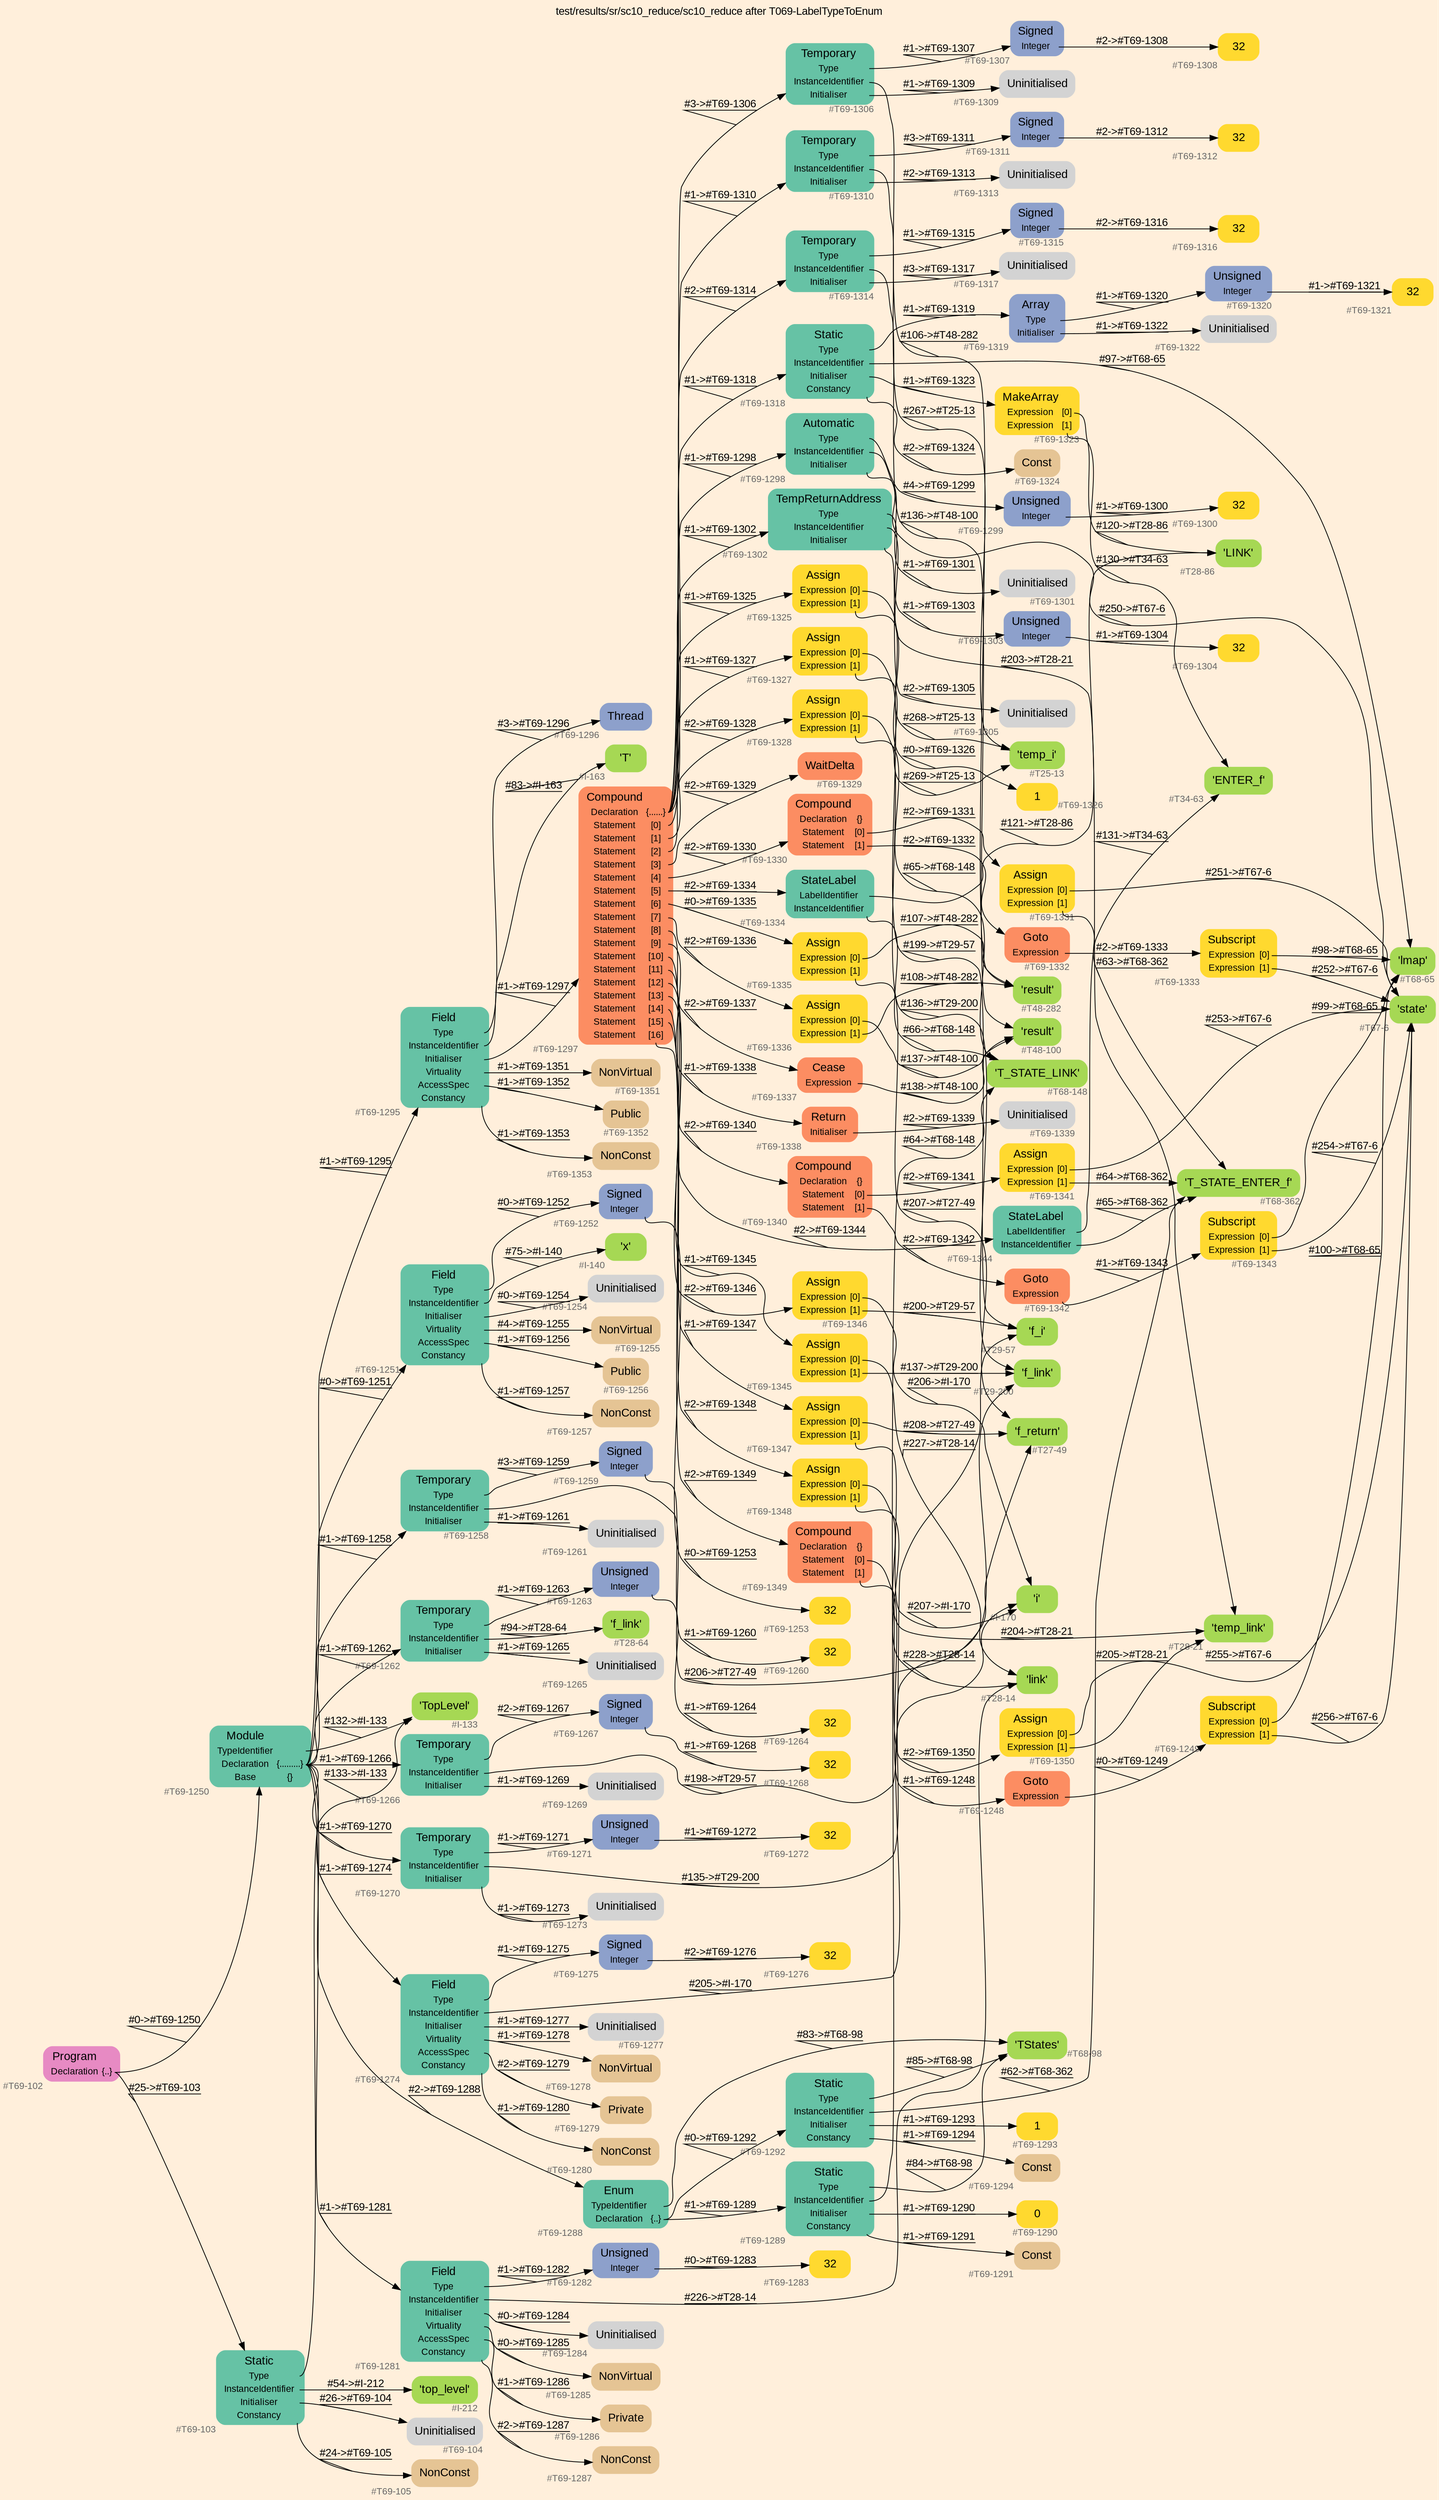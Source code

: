 digraph "test/results/sr/sc10_reduce/sc10_reduce after T069-LabelTypeToEnum" {
label = "test/results/sr/sc10_reduce/sc10_reduce after T069-LabelTypeToEnum"
labelloc = t
graph [
    rankdir = "LR"
    ranksep = 0.3
    bgcolor = antiquewhite1
    color = black
    fontcolor = black
    fontname = "Arial"
];
node [
    fontname = "Arial"
];
edge [
    fontname = "Arial"
];

// -------------------- node figure --------------------
// -------- block #T69-102 ----------
"#T69-102" [
    fillcolor = "/set28/4"
    xlabel = "#T69-102"
    fontsize = "12"
    fontcolor = grey40
    shape = "plaintext"
    label = <<TABLE BORDER="0" CELLBORDER="0" CELLSPACING="0">
     <TR><TD><FONT COLOR="black" POINT-SIZE="15">Program</FONT></TD></TR>
     <TR><TD><FONT COLOR="black" POINT-SIZE="12">Declaration</FONT></TD><TD PORT="port0"><FONT COLOR="black" POINT-SIZE="12">{..}</FONT></TD></TR>
    </TABLE>>
    style = "rounded,filled"
];

// -------- block #T69-1250 ----------
"#T69-1250" [
    fillcolor = "/set28/1"
    xlabel = "#T69-1250"
    fontsize = "12"
    fontcolor = grey40
    shape = "plaintext"
    label = <<TABLE BORDER="0" CELLBORDER="0" CELLSPACING="0">
     <TR><TD><FONT COLOR="black" POINT-SIZE="15">Module</FONT></TD></TR>
     <TR><TD><FONT COLOR="black" POINT-SIZE="12">TypeIdentifier</FONT></TD><TD PORT="port0"></TD></TR>
     <TR><TD><FONT COLOR="black" POINT-SIZE="12">Declaration</FONT></TD><TD PORT="port1"><FONT COLOR="black" POINT-SIZE="12">{.........}</FONT></TD></TR>
     <TR><TD><FONT COLOR="black" POINT-SIZE="12">Base</FONT></TD><TD PORT="port2"><FONT COLOR="black" POINT-SIZE="12">{}</FONT></TD></TR>
    </TABLE>>
    style = "rounded,filled"
];

// -------- block #I-133 ----------
"#I-133" [
    fillcolor = "/set28/5"
    xlabel = "#I-133"
    fontsize = "12"
    fontcolor = grey40
    shape = "plaintext"
    label = <<TABLE BORDER="0" CELLBORDER="0" CELLSPACING="0">
     <TR><TD><FONT COLOR="black" POINT-SIZE="15">'TopLevel'</FONT></TD></TR>
    </TABLE>>
    style = "rounded,filled"
];

// -------- block #T69-1251 ----------
"#T69-1251" [
    fillcolor = "/set28/1"
    xlabel = "#T69-1251"
    fontsize = "12"
    fontcolor = grey40
    shape = "plaintext"
    label = <<TABLE BORDER="0" CELLBORDER="0" CELLSPACING="0">
     <TR><TD><FONT COLOR="black" POINT-SIZE="15">Field</FONT></TD></TR>
     <TR><TD><FONT COLOR="black" POINT-SIZE="12">Type</FONT></TD><TD PORT="port0"></TD></TR>
     <TR><TD><FONT COLOR="black" POINT-SIZE="12">InstanceIdentifier</FONT></TD><TD PORT="port1"></TD></TR>
     <TR><TD><FONT COLOR="black" POINT-SIZE="12">Initialiser</FONT></TD><TD PORT="port2"></TD></TR>
     <TR><TD><FONT COLOR="black" POINT-SIZE="12">Virtuality</FONT></TD><TD PORT="port3"></TD></TR>
     <TR><TD><FONT COLOR="black" POINT-SIZE="12">AccessSpec</FONT></TD><TD PORT="port4"></TD></TR>
     <TR><TD><FONT COLOR="black" POINT-SIZE="12">Constancy</FONT></TD><TD PORT="port5"></TD></TR>
    </TABLE>>
    style = "rounded,filled"
];

// -------- block #T69-1252 ----------
"#T69-1252" [
    fillcolor = "/set28/3"
    xlabel = "#T69-1252"
    fontsize = "12"
    fontcolor = grey40
    shape = "plaintext"
    label = <<TABLE BORDER="0" CELLBORDER="0" CELLSPACING="0">
     <TR><TD><FONT COLOR="black" POINT-SIZE="15">Signed</FONT></TD></TR>
     <TR><TD><FONT COLOR="black" POINT-SIZE="12">Integer</FONT></TD><TD PORT="port0"></TD></TR>
    </TABLE>>
    style = "rounded,filled"
];

// -------- block #T69-1253 ----------
"#T69-1253" [
    fillcolor = "/set28/6"
    xlabel = "#T69-1253"
    fontsize = "12"
    fontcolor = grey40
    shape = "plaintext"
    label = <<TABLE BORDER="0" CELLBORDER="0" CELLSPACING="0">
     <TR><TD><FONT COLOR="black" POINT-SIZE="15">32</FONT></TD></TR>
    </TABLE>>
    style = "rounded,filled"
];

// -------- block #I-140 ----------
"#I-140" [
    fillcolor = "/set28/5"
    xlabel = "#I-140"
    fontsize = "12"
    fontcolor = grey40
    shape = "plaintext"
    label = <<TABLE BORDER="0" CELLBORDER="0" CELLSPACING="0">
     <TR><TD><FONT COLOR="black" POINT-SIZE="15">'x'</FONT></TD></TR>
    </TABLE>>
    style = "rounded,filled"
];

// -------- block #T69-1254 ----------
"#T69-1254" [
    xlabel = "#T69-1254"
    fontsize = "12"
    fontcolor = grey40
    shape = "plaintext"
    label = <<TABLE BORDER="0" CELLBORDER="0" CELLSPACING="0">
     <TR><TD><FONT COLOR="black" POINT-SIZE="15">Uninitialised</FONT></TD></TR>
    </TABLE>>
    style = "rounded,filled"
];

// -------- block #T69-1255 ----------
"#T69-1255" [
    fillcolor = "/set28/7"
    xlabel = "#T69-1255"
    fontsize = "12"
    fontcolor = grey40
    shape = "plaintext"
    label = <<TABLE BORDER="0" CELLBORDER="0" CELLSPACING="0">
     <TR><TD><FONT COLOR="black" POINT-SIZE="15">NonVirtual</FONT></TD></TR>
    </TABLE>>
    style = "rounded,filled"
];

// -------- block #T69-1256 ----------
"#T69-1256" [
    fillcolor = "/set28/7"
    xlabel = "#T69-1256"
    fontsize = "12"
    fontcolor = grey40
    shape = "plaintext"
    label = <<TABLE BORDER="0" CELLBORDER="0" CELLSPACING="0">
     <TR><TD><FONT COLOR="black" POINT-SIZE="15">Public</FONT></TD></TR>
    </TABLE>>
    style = "rounded,filled"
];

// -------- block #T69-1257 ----------
"#T69-1257" [
    fillcolor = "/set28/7"
    xlabel = "#T69-1257"
    fontsize = "12"
    fontcolor = grey40
    shape = "plaintext"
    label = <<TABLE BORDER="0" CELLBORDER="0" CELLSPACING="0">
     <TR><TD><FONT COLOR="black" POINT-SIZE="15">NonConst</FONT></TD></TR>
    </TABLE>>
    style = "rounded,filled"
];

// -------- block #T69-1258 ----------
"#T69-1258" [
    fillcolor = "/set28/1"
    xlabel = "#T69-1258"
    fontsize = "12"
    fontcolor = grey40
    shape = "plaintext"
    label = <<TABLE BORDER="0" CELLBORDER="0" CELLSPACING="0">
     <TR><TD><FONT COLOR="black" POINT-SIZE="15">Temporary</FONT></TD></TR>
     <TR><TD><FONT COLOR="black" POINT-SIZE="12">Type</FONT></TD><TD PORT="port0"></TD></TR>
     <TR><TD><FONT COLOR="black" POINT-SIZE="12">InstanceIdentifier</FONT></TD><TD PORT="port1"></TD></TR>
     <TR><TD><FONT COLOR="black" POINT-SIZE="12">Initialiser</FONT></TD><TD PORT="port2"></TD></TR>
    </TABLE>>
    style = "rounded,filled"
];

// -------- block #T69-1259 ----------
"#T69-1259" [
    fillcolor = "/set28/3"
    xlabel = "#T69-1259"
    fontsize = "12"
    fontcolor = grey40
    shape = "plaintext"
    label = <<TABLE BORDER="0" CELLBORDER="0" CELLSPACING="0">
     <TR><TD><FONT COLOR="black" POINT-SIZE="15">Signed</FONT></TD></TR>
     <TR><TD><FONT COLOR="black" POINT-SIZE="12">Integer</FONT></TD><TD PORT="port0"></TD></TR>
    </TABLE>>
    style = "rounded,filled"
];

// -------- block #T69-1260 ----------
"#T69-1260" [
    fillcolor = "/set28/6"
    xlabel = "#T69-1260"
    fontsize = "12"
    fontcolor = grey40
    shape = "plaintext"
    label = <<TABLE BORDER="0" CELLBORDER="0" CELLSPACING="0">
     <TR><TD><FONT COLOR="black" POINT-SIZE="15">32</FONT></TD></TR>
    </TABLE>>
    style = "rounded,filled"
];

// -------- block #T27-49 ----------
"#T27-49" [
    fillcolor = "/set28/5"
    xlabel = "#T27-49"
    fontsize = "12"
    fontcolor = grey40
    shape = "plaintext"
    label = <<TABLE BORDER="0" CELLBORDER="0" CELLSPACING="0">
     <TR><TD><FONT COLOR="black" POINT-SIZE="15">'f_return'</FONT></TD></TR>
    </TABLE>>
    style = "rounded,filled"
];

// -------- block #T69-1261 ----------
"#T69-1261" [
    xlabel = "#T69-1261"
    fontsize = "12"
    fontcolor = grey40
    shape = "plaintext"
    label = <<TABLE BORDER="0" CELLBORDER="0" CELLSPACING="0">
     <TR><TD><FONT COLOR="black" POINT-SIZE="15">Uninitialised</FONT></TD></TR>
    </TABLE>>
    style = "rounded,filled"
];

// -------- block #T69-1262 ----------
"#T69-1262" [
    fillcolor = "/set28/1"
    xlabel = "#T69-1262"
    fontsize = "12"
    fontcolor = grey40
    shape = "plaintext"
    label = <<TABLE BORDER="0" CELLBORDER="0" CELLSPACING="0">
     <TR><TD><FONT COLOR="black" POINT-SIZE="15">Temporary</FONT></TD></TR>
     <TR><TD><FONT COLOR="black" POINT-SIZE="12">Type</FONT></TD><TD PORT="port0"></TD></TR>
     <TR><TD><FONT COLOR="black" POINT-SIZE="12">InstanceIdentifier</FONT></TD><TD PORT="port1"></TD></TR>
     <TR><TD><FONT COLOR="black" POINT-SIZE="12">Initialiser</FONT></TD><TD PORT="port2"></TD></TR>
    </TABLE>>
    style = "rounded,filled"
];

// -------- block #T69-1263 ----------
"#T69-1263" [
    fillcolor = "/set28/3"
    xlabel = "#T69-1263"
    fontsize = "12"
    fontcolor = grey40
    shape = "plaintext"
    label = <<TABLE BORDER="0" CELLBORDER="0" CELLSPACING="0">
     <TR><TD><FONT COLOR="black" POINT-SIZE="15">Unsigned</FONT></TD></TR>
     <TR><TD><FONT COLOR="black" POINT-SIZE="12">Integer</FONT></TD><TD PORT="port0"></TD></TR>
    </TABLE>>
    style = "rounded,filled"
];

// -------- block #T69-1264 ----------
"#T69-1264" [
    fillcolor = "/set28/6"
    xlabel = "#T69-1264"
    fontsize = "12"
    fontcolor = grey40
    shape = "plaintext"
    label = <<TABLE BORDER="0" CELLBORDER="0" CELLSPACING="0">
     <TR><TD><FONT COLOR="black" POINT-SIZE="15">32</FONT></TD></TR>
    </TABLE>>
    style = "rounded,filled"
];

// -------- block #T28-64 ----------
"#T28-64" [
    fillcolor = "/set28/5"
    xlabel = "#T28-64"
    fontsize = "12"
    fontcolor = grey40
    shape = "plaintext"
    label = <<TABLE BORDER="0" CELLBORDER="0" CELLSPACING="0">
     <TR><TD><FONT COLOR="black" POINT-SIZE="15">'f_link'</FONT></TD></TR>
    </TABLE>>
    style = "rounded,filled"
];

// -------- block #T69-1265 ----------
"#T69-1265" [
    xlabel = "#T69-1265"
    fontsize = "12"
    fontcolor = grey40
    shape = "plaintext"
    label = <<TABLE BORDER="0" CELLBORDER="0" CELLSPACING="0">
     <TR><TD><FONT COLOR="black" POINT-SIZE="15">Uninitialised</FONT></TD></TR>
    </TABLE>>
    style = "rounded,filled"
];

// -------- block #T69-1266 ----------
"#T69-1266" [
    fillcolor = "/set28/1"
    xlabel = "#T69-1266"
    fontsize = "12"
    fontcolor = grey40
    shape = "plaintext"
    label = <<TABLE BORDER="0" CELLBORDER="0" CELLSPACING="0">
     <TR><TD><FONT COLOR="black" POINT-SIZE="15">Temporary</FONT></TD></TR>
     <TR><TD><FONT COLOR="black" POINT-SIZE="12">Type</FONT></TD><TD PORT="port0"></TD></TR>
     <TR><TD><FONT COLOR="black" POINT-SIZE="12">InstanceIdentifier</FONT></TD><TD PORT="port1"></TD></TR>
     <TR><TD><FONT COLOR="black" POINT-SIZE="12">Initialiser</FONT></TD><TD PORT="port2"></TD></TR>
    </TABLE>>
    style = "rounded,filled"
];

// -------- block #T69-1267 ----------
"#T69-1267" [
    fillcolor = "/set28/3"
    xlabel = "#T69-1267"
    fontsize = "12"
    fontcolor = grey40
    shape = "plaintext"
    label = <<TABLE BORDER="0" CELLBORDER="0" CELLSPACING="0">
     <TR><TD><FONT COLOR="black" POINT-SIZE="15">Signed</FONT></TD></TR>
     <TR><TD><FONT COLOR="black" POINT-SIZE="12">Integer</FONT></TD><TD PORT="port0"></TD></TR>
    </TABLE>>
    style = "rounded,filled"
];

// -------- block #T69-1268 ----------
"#T69-1268" [
    fillcolor = "/set28/6"
    xlabel = "#T69-1268"
    fontsize = "12"
    fontcolor = grey40
    shape = "plaintext"
    label = <<TABLE BORDER="0" CELLBORDER="0" CELLSPACING="0">
     <TR><TD><FONT COLOR="black" POINT-SIZE="15">32</FONT></TD></TR>
    </TABLE>>
    style = "rounded,filled"
];

// -------- block #T29-57 ----------
"#T29-57" [
    fillcolor = "/set28/5"
    xlabel = "#T29-57"
    fontsize = "12"
    fontcolor = grey40
    shape = "plaintext"
    label = <<TABLE BORDER="0" CELLBORDER="0" CELLSPACING="0">
     <TR><TD><FONT COLOR="black" POINT-SIZE="15">'f_i'</FONT></TD></TR>
    </TABLE>>
    style = "rounded,filled"
];

// -------- block #T69-1269 ----------
"#T69-1269" [
    xlabel = "#T69-1269"
    fontsize = "12"
    fontcolor = grey40
    shape = "plaintext"
    label = <<TABLE BORDER="0" CELLBORDER="0" CELLSPACING="0">
     <TR><TD><FONT COLOR="black" POINT-SIZE="15">Uninitialised</FONT></TD></TR>
    </TABLE>>
    style = "rounded,filled"
];

// -------- block #T69-1270 ----------
"#T69-1270" [
    fillcolor = "/set28/1"
    xlabel = "#T69-1270"
    fontsize = "12"
    fontcolor = grey40
    shape = "plaintext"
    label = <<TABLE BORDER="0" CELLBORDER="0" CELLSPACING="0">
     <TR><TD><FONT COLOR="black" POINT-SIZE="15">Temporary</FONT></TD></TR>
     <TR><TD><FONT COLOR="black" POINT-SIZE="12">Type</FONT></TD><TD PORT="port0"></TD></TR>
     <TR><TD><FONT COLOR="black" POINT-SIZE="12">InstanceIdentifier</FONT></TD><TD PORT="port1"></TD></TR>
     <TR><TD><FONT COLOR="black" POINT-SIZE="12">Initialiser</FONT></TD><TD PORT="port2"></TD></TR>
    </TABLE>>
    style = "rounded,filled"
];

// -------- block #T69-1271 ----------
"#T69-1271" [
    fillcolor = "/set28/3"
    xlabel = "#T69-1271"
    fontsize = "12"
    fontcolor = grey40
    shape = "plaintext"
    label = <<TABLE BORDER="0" CELLBORDER="0" CELLSPACING="0">
     <TR><TD><FONT COLOR="black" POINT-SIZE="15">Unsigned</FONT></TD></TR>
     <TR><TD><FONT COLOR="black" POINT-SIZE="12">Integer</FONT></TD><TD PORT="port0"></TD></TR>
    </TABLE>>
    style = "rounded,filled"
];

// -------- block #T69-1272 ----------
"#T69-1272" [
    fillcolor = "/set28/6"
    xlabel = "#T69-1272"
    fontsize = "12"
    fontcolor = grey40
    shape = "plaintext"
    label = <<TABLE BORDER="0" CELLBORDER="0" CELLSPACING="0">
     <TR><TD><FONT COLOR="black" POINT-SIZE="15">32</FONT></TD></TR>
    </TABLE>>
    style = "rounded,filled"
];

// -------- block #T29-200 ----------
"#T29-200" [
    fillcolor = "/set28/5"
    xlabel = "#T29-200"
    fontsize = "12"
    fontcolor = grey40
    shape = "plaintext"
    label = <<TABLE BORDER="0" CELLBORDER="0" CELLSPACING="0">
     <TR><TD><FONT COLOR="black" POINT-SIZE="15">'f_link'</FONT></TD></TR>
    </TABLE>>
    style = "rounded,filled"
];

// -------- block #T69-1273 ----------
"#T69-1273" [
    xlabel = "#T69-1273"
    fontsize = "12"
    fontcolor = grey40
    shape = "plaintext"
    label = <<TABLE BORDER="0" CELLBORDER="0" CELLSPACING="0">
     <TR><TD><FONT COLOR="black" POINT-SIZE="15">Uninitialised</FONT></TD></TR>
    </TABLE>>
    style = "rounded,filled"
];

// -------- block #T69-1274 ----------
"#T69-1274" [
    fillcolor = "/set28/1"
    xlabel = "#T69-1274"
    fontsize = "12"
    fontcolor = grey40
    shape = "plaintext"
    label = <<TABLE BORDER="0" CELLBORDER="0" CELLSPACING="0">
     <TR><TD><FONT COLOR="black" POINT-SIZE="15">Field</FONT></TD></TR>
     <TR><TD><FONT COLOR="black" POINT-SIZE="12">Type</FONT></TD><TD PORT="port0"></TD></TR>
     <TR><TD><FONT COLOR="black" POINT-SIZE="12">InstanceIdentifier</FONT></TD><TD PORT="port1"></TD></TR>
     <TR><TD><FONT COLOR="black" POINT-SIZE="12">Initialiser</FONT></TD><TD PORT="port2"></TD></TR>
     <TR><TD><FONT COLOR="black" POINT-SIZE="12">Virtuality</FONT></TD><TD PORT="port3"></TD></TR>
     <TR><TD><FONT COLOR="black" POINT-SIZE="12">AccessSpec</FONT></TD><TD PORT="port4"></TD></TR>
     <TR><TD><FONT COLOR="black" POINT-SIZE="12">Constancy</FONT></TD><TD PORT="port5"></TD></TR>
    </TABLE>>
    style = "rounded,filled"
];

// -------- block #T69-1275 ----------
"#T69-1275" [
    fillcolor = "/set28/3"
    xlabel = "#T69-1275"
    fontsize = "12"
    fontcolor = grey40
    shape = "plaintext"
    label = <<TABLE BORDER="0" CELLBORDER="0" CELLSPACING="0">
     <TR><TD><FONT COLOR="black" POINT-SIZE="15">Signed</FONT></TD></TR>
     <TR><TD><FONT COLOR="black" POINT-SIZE="12">Integer</FONT></TD><TD PORT="port0"></TD></TR>
    </TABLE>>
    style = "rounded,filled"
];

// -------- block #T69-1276 ----------
"#T69-1276" [
    fillcolor = "/set28/6"
    xlabel = "#T69-1276"
    fontsize = "12"
    fontcolor = grey40
    shape = "plaintext"
    label = <<TABLE BORDER="0" CELLBORDER="0" CELLSPACING="0">
     <TR><TD><FONT COLOR="black" POINT-SIZE="15">32</FONT></TD></TR>
    </TABLE>>
    style = "rounded,filled"
];

// -------- block #I-170 ----------
"#I-170" [
    fillcolor = "/set28/5"
    xlabel = "#I-170"
    fontsize = "12"
    fontcolor = grey40
    shape = "plaintext"
    label = <<TABLE BORDER="0" CELLBORDER="0" CELLSPACING="0">
     <TR><TD><FONT COLOR="black" POINT-SIZE="15">'i'</FONT></TD></TR>
    </TABLE>>
    style = "rounded,filled"
];

// -------- block #T69-1277 ----------
"#T69-1277" [
    xlabel = "#T69-1277"
    fontsize = "12"
    fontcolor = grey40
    shape = "plaintext"
    label = <<TABLE BORDER="0" CELLBORDER="0" CELLSPACING="0">
     <TR><TD><FONT COLOR="black" POINT-SIZE="15">Uninitialised</FONT></TD></TR>
    </TABLE>>
    style = "rounded,filled"
];

// -------- block #T69-1278 ----------
"#T69-1278" [
    fillcolor = "/set28/7"
    xlabel = "#T69-1278"
    fontsize = "12"
    fontcolor = grey40
    shape = "plaintext"
    label = <<TABLE BORDER="0" CELLBORDER="0" CELLSPACING="0">
     <TR><TD><FONT COLOR="black" POINT-SIZE="15">NonVirtual</FONT></TD></TR>
    </TABLE>>
    style = "rounded,filled"
];

// -------- block #T69-1279 ----------
"#T69-1279" [
    fillcolor = "/set28/7"
    xlabel = "#T69-1279"
    fontsize = "12"
    fontcolor = grey40
    shape = "plaintext"
    label = <<TABLE BORDER="0" CELLBORDER="0" CELLSPACING="0">
     <TR><TD><FONT COLOR="black" POINT-SIZE="15">Private</FONT></TD></TR>
    </TABLE>>
    style = "rounded,filled"
];

// -------- block #T69-1280 ----------
"#T69-1280" [
    fillcolor = "/set28/7"
    xlabel = "#T69-1280"
    fontsize = "12"
    fontcolor = grey40
    shape = "plaintext"
    label = <<TABLE BORDER="0" CELLBORDER="0" CELLSPACING="0">
     <TR><TD><FONT COLOR="black" POINT-SIZE="15">NonConst</FONT></TD></TR>
    </TABLE>>
    style = "rounded,filled"
];

// -------- block #T69-1281 ----------
"#T69-1281" [
    fillcolor = "/set28/1"
    xlabel = "#T69-1281"
    fontsize = "12"
    fontcolor = grey40
    shape = "plaintext"
    label = <<TABLE BORDER="0" CELLBORDER="0" CELLSPACING="0">
     <TR><TD><FONT COLOR="black" POINT-SIZE="15">Field</FONT></TD></TR>
     <TR><TD><FONT COLOR="black" POINT-SIZE="12">Type</FONT></TD><TD PORT="port0"></TD></TR>
     <TR><TD><FONT COLOR="black" POINT-SIZE="12">InstanceIdentifier</FONT></TD><TD PORT="port1"></TD></TR>
     <TR><TD><FONT COLOR="black" POINT-SIZE="12">Initialiser</FONT></TD><TD PORT="port2"></TD></TR>
     <TR><TD><FONT COLOR="black" POINT-SIZE="12">Virtuality</FONT></TD><TD PORT="port3"></TD></TR>
     <TR><TD><FONT COLOR="black" POINT-SIZE="12">AccessSpec</FONT></TD><TD PORT="port4"></TD></TR>
     <TR><TD><FONT COLOR="black" POINT-SIZE="12">Constancy</FONT></TD><TD PORT="port5"></TD></TR>
    </TABLE>>
    style = "rounded,filled"
];

// -------- block #T69-1282 ----------
"#T69-1282" [
    fillcolor = "/set28/3"
    xlabel = "#T69-1282"
    fontsize = "12"
    fontcolor = grey40
    shape = "plaintext"
    label = <<TABLE BORDER="0" CELLBORDER="0" CELLSPACING="0">
     <TR><TD><FONT COLOR="black" POINT-SIZE="15">Unsigned</FONT></TD></TR>
     <TR><TD><FONT COLOR="black" POINT-SIZE="12">Integer</FONT></TD><TD PORT="port0"></TD></TR>
    </TABLE>>
    style = "rounded,filled"
];

// -------- block #T69-1283 ----------
"#T69-1283" [
    fillcolor = "/set28/6"
    xlabel = "#T69-1283"
    fontsize = "12"
    fontcolor = grey40
    shape = "plaintext"
    label = <<TABLE BORDER="0" CELLBORDER="0" CELLSPACING="0">
     <TR><TD><FONT COLOR="black" POINT-SIZE="15">32</FONT></TD></TR>
    </TABLE>>
    style = "rounded,filled"
];

// -------- block #T28-14 ----------
"#T28-14" [
    fillcolor = "/set28/5"
    xlabel = "#T28-14"
    fontsize = "12"
    fontcolor = grey40
    shape = "plaintext"
    label = <<TABLE BORDER="0" CELLBORDER="0" CELLSPACING="0">
     <TR><TD><FONT COLOR="black" POINT-SIZE="15">'link'</FONT></TD></TR>
    </TABLE>>
    style = "rounded,filled"
];

// -------- block #T69-1284 ----------
"#T69-1284" [
    xlabel = "#T69-1284"
    fontsize = "12"
    fontcolor = grey40
    shape = "plaintext"
    label = <<TABLE BORDER="0" CELLBORDER="0" CELLSPACING="0">
     <TR><TD><FONT COLOR="black" POINT-SIZE="15">Uninitialised</FONT></TD></TR>
    </TABLE>>
    style = "rounded,filled"
];

// -------- block #T69-1285 ----------
"#T69-1285" [
    fillcolor = "/set28/7"
    xlabel = "#T69-1285"
    fontsize = "12"
    fontcolor = grey40
    shape = "plaintext"
    label = <<TABLE BORDER="0" CELLBORDER="0" CELLSPACING="0">
     <TR><TD><FONT COLOR="black" POINT-SIZE="15">NonVirtual</FONT></TD></TR>
    </TABLE>>
    style = "rounded,filled"
];

// -------- block #T69-1286 ----------
"#T69-1286" [
    fillcolor = "/set28/7"
    xlabel = "#T69-1286"
    fontsize = "12"
    fontcolor = grey40
    shape = "plaintext"
    label = <<TABLE BORDER="0" CELLBORDER="0" CELLSPACING="0">
     <TR><TD><FONT COLOR="black" POINT-SIZE="15">Private</FONT></TD></TR>
    </TABLE>>
    style = "rounded,filled"
];

// -------- block #T69-1287 ----------
"#T69-1287" [
    fillcolor = "/set28/7"
    xlabel = "#T69-1287"
    fontsize = "12"
    fontcolor = grey40
    shape = "plaintext"
    label = <<TABLE BORDER="0" CELLBORDER="0" CELLSPACING="0">
     <TR><TD><FONT COLOR="black" POINT-SIZE="15">NonConst</FONT></TD></TR>
    </TABLE>>
    style = "rounded,filled"
];

// -------- block #T69-1288 ----------
"#T69-1288" [
    fillcolor = "/set28/1"
    xlabel = "#T69-1288"
    fontsize = "12"
    fontcolor = grey40
    shape = "plaintext"
    label = <<TABLE BORDER="0" CELLBORDER="0" CELLSPACING="0">
     <TR><TD><FONT COLOR="black" POINT-SIZE="15">Enum</FONT></TD></TR>
     <TR><TD><FONT COLOR="black" POINT-SIZE="12">TypeIdentifier</FONT></TD><TD PORT="port0"></TD></TR>
     <TR><TD><FONT COLOR="black" POINT-SIZE="12">Declaration</FONT></TD><TD PORT="port1"><FONT COLOR="black" POINT-SIZE="12">{..}</FONT></TD></TR>
    </TABLE>>
    style = "rounded,filled"
];

// -------- block #T68-98 ----------
"#T68-98" [
    fillcolor = "/set28/5"
    xlabel = "#T68-98"
    fontsize = "12"
    fontcolor = grey40
    shape = "plaintext"
    label = <<TABLE BORDER="0" CELLBORDER="0" CELLSPACING="0">
     <TR><TD><FONT COLOR="black" POINT-SIZE="15">'TStates'</FONT></TD></TR>
    </TABLE>>
    style = "rounded,filled"
];

// -------- block #T69-1289 ----------
"#T69-1289" [
    fillcolor = "/set28/1"
    xlabel = "#T69-1289"
    fontsize = "12"
    fontcolor = grey40
    shape = "plaintext"
    label = <<TABLE BORDER="0" CELLBORDER="0" CELLSPACING="0">
     <TR><TD><FONT COLOR="black" POINT-SIZE="15">Static</FONT></TD></TR>
     <TR><TD><FONT COLOR="black" POINT-SIZE="12">Type</FONT></TD><TD PORT="port0"></TD></TR>
     <TR><TD><FONT COLOR="black" POINT-SIZE="12">InstanceIdentifier</FONT></TD><TD PORT="port1"></TD></TR>
     <TR><TD><FONT COLOR="black" POINT-SIZE="12">Initialiser</FONT></TD><TD PORT="port2"></TD></TR>
     <TR><TD><FONT COLOR="black" POINT-SIZE="12">Constancy</FONT></TD><TD PORT="port3"></TD></TR>
    </TABLE>>
    style = "rounded,filled"
];

// -------- block #T68-148 ----------
"#T68-148" [
    fillcolor = "/set28/5"
    xlabel = "#T68-148"
    fontsize = "12"
    fontcolor = grey40
    shape = "plaintext"
    label = <<TABLE BORDER="0" CELLBORDER="0" CELLSPACING="0">
     <TR><TD><FONT COLOR="black" POINT-SIZE="15">'T_STATE_LINK'</FONT></TD></TR>
    </TABLE>>
    style = "rounded,filled"
];

// -------- block #T69-1290 ----------
"#T69-1290" [
    fillcolor = "/set28/6"
    xlabel = "#T69-1290"
    fontsize = "12"
    fontcolor = grey40
    shape = "plaintext"
    label = <<TABLE BORDER="0" CELLBORDER="0" CELLSPACING="0">
     <TR><TD><FONT COLOR="black" POINT-SIZE="15">0</FONT></TD></TR>
    </TABLE>>
    style = "rounded,filled"
];

// -------- block #T69-1291 ----------
"#T69-1291" [
    fillcolor = "/set28/7"
    xlabel = "#T69-1291"
    fontsize = "12"
    fontcolor = grey40
    shape = "plaintext"
    label = <<TABLE BORDER="0" CELLBORDER="0" CELLSPACING="0">
     <TR><TD><FONT COLOR="black" POINT-SIZE="15">Const</FONT></TD></TR>
    </TABLE>>
    style = "rounded,filled"
];

// -------- block #T69-1292 ----------
"#T69-1292" [
    fillcolor = "/set28/1"
    xlabel = "#T69-1292"
    fontsize = "12"
    fontcolor = grey40
    shape = "plaintext"
    label = <<TABLE BORDER="0" CELLBORDER="0" CELLSPACING="0">
     <TR><TD><FONT COLOR="black" POINT-SIZE="15">Static</FONT></TD></TR>
     <TR><TD><FONT COLOR="black" POINT-SIZE="12">Type</FONT></TD><TD PORT="port0"></TD></TR>
     <TR><TD><FONT COLOR="black" POINT-SIZE="12">InstanceIdentifier</FONT></TD><TD PORT="port1"></TD></TR>
     <TR><TD><FONT COLOR="black" POINT-SIZE="12">Initialiser</FONT></TD><TD PORT="port2"></TD></TR>
     <TR><TD><FONT COLOR="black" POINT-SIZE="12">Constancy</FONT></TD><TD PORT="port3"></TD></TR>
    </TABLE>>
    style = "rounded,filled"
];

// -------- block #T68-362 ----------
"#T68-362" [
    fillcolor = "/set28/5"
    xlabel = "#T68-362"
    fontsize = "12"
    fontcolor = grey40
    shape = "plaintext"
    label = <<TABLE BORDER="0" CELLBORDER="0" CELLSPACING="0">
     <TR><TD><FONT COLOR="black" POINT-SIZE="15">'T_STATE_ENTER_f'</FONT></TD></TR>
    </TABLE>>
    style = "rounded,filled"
];

// -------- block #T69-1293 ----------
"#T69-1293" [
    fillcolor = "/set28/6"
    xlabel = "#T69-1293"
    fontsize = "12"
    fontcolor = grey40
    shape = "plaintext"
    label = <<TABLE BORDER="0" CELLBORDER="0" CELLSPACING="0">
     <TR><TD><FONT COLOR="black" POINT-SIZE="15">1</FONT></TD></TR>
    </TABLE>>
    style = "rounded,filled"
];

// -------- block #T69-1294 ----------
"#T69-1294" [
    fillcolor = "/set28/7"
    xlabel = "#T69-1294"
    fontsize = "12"
    fontcolor = grey40
    shape = "plaintext"
    label = <<TABLE BORDER="0" CELLBORDER="0" CELLSPACING="0">
     <TR><TD><FONT COLOR="black" POINT-SIZE="15">Const</FONT></TD></TR>
    </TABLE>>
    style = "rounded,filled"
];

// -------- block #T69-1295 ----------
"#T69-1295" [
    fillcolor = "/set28/1"
    xlabel = "#T69-1295"
    fontsize = "12"
    fontcolor = grey40
    shape = "plaintext"
    label = <<TABLE BORDER="0" CELLBORDER="0" CELLSPACING="0">
     <TR><TD><FONT COLOR="black" POINT-SIZE="15">Field</FONT></TD></TR>
     <TR><TD><FONT COLOR="black" POINT-SIZE="12">Type</FONT></TD><TD PORT="port0"></TD></TR>
     <TR><TD><FONT COLOR="black" POINT-SIZE="12">InstanceIdentifier</FONT></TD><TD PORT="port1"></TD></TR>
     <TR><TD><FONT COLOR="black" POINT-SIZE="12">Initialiser</FONT></TD><TD PORT="port2"></TD></TR>
     <TR><TD><FONT COLOR="black" POINT-SIZE="12">Virtuality</FONT></TD><TD PORT="port3"></TD></TR>
     <TR><TD><FONT COLOR="black" POINT-SIZE="12">AccessSpec</FONT></TD><TD PORT="port4"></TD></TR>
     <TR><TD><FONT COLOR="black" POINT-SIZE="12">Constancy</FONT></TD><TD PORT="port5"></TD></TR>
    </TABLE>>
    style = "rounded,filled"
];

// -------- block #T69-1296 ----------
"#T69-1296" [
    fillcolor = "/set28/3"
    xlabel = "#T69-1296"
    fontsize = "12"
    fontcolor = grey40
    shape = "plaintext"
    label = <<TABLE BORDER="0" CELLBORDER="0" CELLSPACING="0">
     <TR><TD><FONT COLOR="black" POINT-SIZE="15">Thread</FONT></TD></TR>
    </TABLE>>
    style = "rounded,filled"
];

// -------- block #I-163 ----------
"#I-163" [
    fillcolor = "/set28/5"
    xlabel = "#I-163"
    fontsize = "12"
    fontcolor = grey40
    shape = "plaintext"
    label = <<TABLE BORDER="0" CELLBORDER="0" CELLSPACING="0">
     <TR><TD><FONT COLOR="black" POINT-SIZE="15">'T'</FONT></TD></TR>
    </TABLE>>
    style = "rounded,filled"
];

// -------- block #T69-1297 ----------
"#T69-1297" [
    fillcolor = "/set28/2"
    xlabel = "#T69-1297"
    fontsize = "12"
    fontcolor = grey40
    shape = "plaintext"
    label = <<TABLE BORDER="0" CELLBORDER="0" CELLSPACING="0">
     <TR><TD><FONT COLOR="black" POINT-SIZE="15">Compound</FONT></TD></TR>
     <TR><TD><FONT COLOR="black" POINT-SIZE="12">Declaration</FONT></TD><TD PORT="port0"><FONT COLOR="black" POINT-SIZE="12">{......}</FONT></TD></TR>
     <TR><TD><FONT COLOR="black" POINT-SIZE="12">Statement</FONT></TD><TD PORT="port1"><FONT COLOR="black" POINT-SIZE="12">[0]</FONT></TD></TR>
     <TR><TD><FONT COLOR="black" POINT-SIZE="12">Statement</FONT></TD><TD PORT="port2"><FONT COLOR="black" POINT-SIZE="12">[1]</FONT></TD></TR>
     <TR><TD><FONT COLOR="black" POINT-SIZE="12">Statement</FONT></TD><TD PORT="port3"><FONT COLOR="black" POINT-SIZE="12">[2]</FONT></TD></TR>
     <TR><TD><FONT COLOR="black" POINT-SIZE="12">Statement</FONT></TD><TD PORT="port4"><FONT COLOR="black" POINT-SIZE="12">[3]</FONT></TD></TR>
     <TR><TD><FONT COLOR="black" POINT-SIZE="12">Statement</FONT></TD><TD PORT="port5"><FONT COLOR="black" POINT-SIZE="12">[4]</FONT></TD></TR>
     <TR><TD><FONT COLOR="black" POINT-SIZE="12">Statement</FONT></TD><TD PORT="port6"><FONT COLOR="black" POINT-SIZE="12">[5]</FONT></TD></TR>
     <TR><TD><FONT COLOR="black" POINT-SIZE="12">Statement</FONT></TD><TD PORT="port7"><FONT COLOR="black" POINT-SIZE="12">[6]</FONT></TD></TR>
     <TR><TD><FONT COLOR="black" POINT-SIZE="12">Statement</FONT></TD><TD PORT="port8"><FONT COLOR="black" POINT-SIZE="12">[7]</FONT></TD></TR>
     <TR><TD><FONT COLOR="black" POINT-SIZE="12">Statement</FONT></TD><TD PORT="port9"><FONT COLOR="black" POINT-SIZE="12">[8]</FONT></TD></TR>
     <TR><TD><FONT COLOR="black" POINT-SIZE="12">Statement</FONT></TD><TD PORT="port10"><FONT COLOR="black" POINT-SIZE="12">[9]</FONT></TD></TR>
     <TR><TD><FONT COLOR="black" POINT-SIZE="12">Statement</FONT></TD><TD PORT="port11"><FONT COLOR="black" POINT-SIZE="12">[10]</FONT></TD></TR>
     <TR><TD><FONT COLOR="black" POINT-SIZE="12">Statement</FONT></TD><TD PORT="port12"><FONT COLOR="black" POINT-SIZE="12">[11]</FONT></TD></TR>
     <TR><TD><FONT COLOR="black" POINT-SIZE="12">Statement</FONT></TD><TD PORT="port13"><FONT COLOR="black" POINT-SIZE="12">[12]</FONT></TD></TR>
     <TR><TD><FONT COLOR="black" POINT-SIZE="12">Statement</FONT></TD><TD PORT="port14"><FONT COLOR="black" POINT-SIZE="12">[13]</FONT></TD></TR>
     <TR><TD><FONT COLOR="black" POINT-SIZE="12">Statement</FONT></TD><TD PORT="port15"><FONT COLOR="black" POINT-SIZE="12">[14]</FONT></TD></TR>
     <TR><TD><FONT COLOR="black" POINT-SIZE="12">Statement</FONT></TD><TD PORT="port16"><FONT COLOR="black" POINT-SIZE="12">[15]</FONT></TD></TR>
     <TR><TD><FONT COLOR="black" POINT-SIZE="12">Statement</FONT></TD><TD PORT="port17"><FONT COLOR="black" POINT-SIZE="12">[16]</FONT></TD></TR>
    </TABLE>>
    style = "rounded,filled"
];

// -------- block #T69-1298 ----------
"#T69-1298" [
    fillcolor = "/set28/1"
    xlabel = "#T69-1298"
    fontsize = "12"
    fontcolor = grey40
    shape = "plaintext"
    label = <<TABLE BORDER="0" CELLBORDER="0" CELLSPACING="0">
     <TR><TD><FONT COLOR="black" POINT-SIZE="15">Automatic</FONT></TD></TR>
     <TR><TD><FONT COLOR="black" POINT-SIZE="12">Type</FONT></TD><TD PORT="port0"></TD></TR>
     <TR><TD><FONT COLOR="black" POINT-SIZE="12">InstanceIdentifier</FONT></TD><TD PORT="port1"></TD></TR>
     <TR><TD><FONT COLOR="black" POINT-SIZE="12">Initialiser</FONT></TD><TD PORT="port2"></TD></TR>
    </TABLE>>
    style = "rounded,filled"
];

// -------- block #T69-1299 ----------
"#T69-1299" [
    fillcolor = "/set28/3"
    xlabel = "#T69-1299"
    fontsize = "12"
    fontcolor = grey40
    shape = "plaintext"
    label = <<TABLE BORDER="0" CELLBORDER="0" CELLSPACING="0">
     <TR><TD><FONT COLOR="black" POINT-SIZE="15">Unsigned</FONT></TD></TR>
     <TR><TD><FONT COLOR="black" POINT-SIZE="12">Integer</FONT></TD><TD PORT="port0"></TD></TR>
    </TABLE>>
    style = "rounded,filled"
];

// -------- block #T69-1300 ----------
"#T69-1300" [
    fillcolor = "/set28/6"
    xlabel = "#T69-1300"
    fontsize = "12"
    fontcolor = grey40
    shape = "plaintext"
    label = <<TABLE BORDER="0" CELLBORDER="0" CELLSPACING="0">
     <TR><TD><FONT COLOR="black" POINT-SIZE="15">32</FONT></TD></TR>
    </TABLE>>
    style = "rounded,filled"
];

// -------- block #T67-6 ----------
"#T67-6" [
    fillcolor = "/set28/5"
    xlabel = "#T67-6"
    fontsize = "12"
    fontcolor = grey40
    shape = "plaintext"
    label = <<TABLE BORDER="0" CELLBORDER="0" CELLSPACING="0">
     <TR><TD><FONT COLOR="black" POINT-SIZE="15">'state'</FONT></TD></TR>
    </TABLE>>
    style = "rounded,filled"
];

// -------- block #T69-1301 ----------
"#T69-1301" [
    xlabel = "#T69-1301"
    fontsize = "12"
    fontcolor = grey40
    shape = "plaintext"
    label = <<TABLE BORDER="0" CELLBORDER="0" CELLSPACING="0">
     <TR><TD><FONT COLOR="black" POINT-SIZE="15">Uninitialised</FONT></TD></TR>
    </TABLE>>
    style = "rounded,filled"
];

// -------- block #T69-1302 ----------
"#T69-1302" [
    fillcolor = "/set28/1"
    xlabel = "#T69-1302"
    fontsize = "12"
    fontcolor = grey40
    shape = "plaintext"
    label = <<TABLE BORDER="0" CELLBORDER="0" CELLSPACING="0">
     <TR><TD><FONT COLOR="black" POINT-SIZE="15">TempReturnAddress</FONT></TD></TR>
     <TR><TD><FONT COLOR="black" POINT-SIZE="12">Type</FONT></TD><TD PORT="port0"></TD></TR>
     <TR><TD><FONT COLOR="black" POINT-SIZE="12">InstanceIdentifier</FONT></TD><TD PORT="port1"></TD></TR>
     <TR><TD><FONT COLOR="black" POINT-SIZE="12">Initialiser</FONT></TD><TD PORT="port2"></TD></TR>
    </TABLE>>
    style = "rounded,filled"
];

// -------- block #T69-1303 ----------
"#T69-1303" [
    fillcolor = "/set28/3"
    xlabel = "#T69-1303"
    fontsize = "12"
    fontcolor = grey40
    shape = "plaintext"
    label = <<TABLE BORDER="0" CELLBORDER="0" CELLSPACING="0">
     <TR><TD><FONT COLOR="black" POINT-SIZE="15">Unsigned</FONT></TD></TR>
     <TR><TD><FONT COLOR="black" POINT-SIZE="12">Integer</FONT></TD><TD PORT="port0"></TD></TR>
    </TABLE>>
    style = "rounded,filled"
];

// -------- block #T69-1304 ----------
"#T69-1304" [
    fillcolor = "/set28/6"
    xlabel = "#T69-1304"
    fontsize = "12"
    fontcolor = grey40
    shape = "plaintext"
    label = <<TABLE BORDER="0" CELLBORDER="0" CELLSPACING="0">
     <TR><TD><FONT COLOR="black" POINT-SIZE="15">32</FONT></TD></TR>
    </TABLE>>
    style = "rounded,filled"
];

// -------- block #T28-21 ----------
"#T28-21" [
    fillcolor = "/set28/5"
    xlabel = "#T28-21"
    fontsize = "12"
    fontcolor = grey40
    shape = "plaintext"
    label = <<TABLE BORDER="0" CELLBORDER="0" CELLSPACING="0">
     <TR><TD><FONT COLOR="black" POINT-SIZE="15">'temp_link'</FONT></TD></TR>
    </TABLE>>
    style = "rounded,filled"
];

// -------- block #T69-1305 ----------
"#T69-1305" [
    xlabel = "#T69-1305"
    fontsize = "12"
    fontcolor = grey40
    shape = "plaintext"
    label = <<TABLE BORDER="0" CELLBORDER="0" CELLSPACING="0">
     <TR><TD><FONT COLOR="black" POINT-SIZE="15">Uninitialised</FONT></TD></TR>
    </TABLE>>
    style = "rounded,filled"
];

// -------- block #T69-1306 ----------
"#T69-1306" [
    fillcolor = "/set28/1"
    xlabel = "#T69-1306"
    fontsize = "12"
    fontcolor = grey40
    shape = "plaintext"
    label = <<TABLE BORDER="0" CELLBORDER="0" CELLSPACING="0">
     <TR><TD><FONT COLOR="black" POINT-SIZE="15">Temporary</FONT></TD></TR>
     <TR><TD><FONT COLOR="black" POINT-SIZE="12">Type</FONT></TD><TD PORT="port0"></TD></TR>
     <TR><TD><FONT COLOR="black" POINT-SIZE="12">InstanceIdentifier</FONT></TD><TD PORT="port1"></TD></TR>
     <TR><TD><FONT COLOR="black" POINT-SIZE="12">Initialiser</FONT></TD><TD PORT="port2"></TD></TR>
    </TABLE>>
    style = "rounded,filled"
];

// -------- block #T69-1307 ----------
"#T69-1307" [
    fillcolor = "/set28/3"
    xlabel = "#T69-1307"
    fontsize = "12"
    fontcolor = grey40
    shape = "plaintext"
    label = <<TABLE BORDER="0" CELLBORDER="0" CELLSPACING="0">
     <TR><TD><FONT COLOR="black" POINT-SIZE="15">Signed</FONT></TD></TR>
     <TR><TD><FONT COLOR="black" POINT-SIZE="12">Integer</FONT></TD><TD PORT="port0"></TD></TR>
    </TABLE>>
    style = "rounded,filled"
];

// -------- block #T69-1308 ----------
"#T69-1308" [
    fillcolor = "/set28/6"
    xlabel = "#T69-1308"
    fontsize = "12"
    fontcolor = grey40
    shape = "plaintext"
    label = <<TABLE BORDER="0" CELLBORDER="0" CELLSPACING="0">
     <TR><TD><FONT COLOR="black" POINT-SIZE="15">32</FONT></TD></TR>
    </TABLE>>
    style = "rounded,filled"
];

// -------- block #T48-282 ----------
"#T48-282" [
    fillcolor = "/set28/5"
    xlabel = "#T48-282"
    fontsize = "12"
    fontcolor = grey40
    shape = "plaintext"
    label = <<TABLE BORDER="0" CELLBORDER="0" CELLSPACING="0">
     <TR><TD><FONT COLOR="black" POINT-SIZE="15">'result'</FONT></TD></TR>
    </TABLE>>
    style = "rounded,filled"
];

// -------- block #T69-1309 ----------
"#T69-1309" [
    xlabel = "#T69-1309"
    fontsize = "12"
    fontcolor = grey40
    shape = "plaintext"
    label = <<TABLE BORDER="0" CELLBORDER="0" CELLSPACING="0">
     <TR><TD><FONT COLOR="black" POINT-SIZE="15">Uninitialised</FONT></TD></TR>
    </TABLE>>
    style = "rounded,filled"
];

// -------- block #T69-1310 ----------
"#T69-1310" [
    fillcolor = "/set28/1"
    xlabel = "#T69-1310"
    fontsize = "12"
    fontcolor = grey40
    shape = "plaintext"
    label = <<TABLE BORDER="0" CELLBORDER="0" CELLSPACING="0">
     <TR><TD><FONT COLOR="black" POINT-SIZE="15">Temporary</FONT></TD></TR>
     <TR><TD><FONT COLOR="black" POINT-SIZE="12">Type</FONT></TD><TD PORT="port0"></TD></TR>
     <TR><TD><FONT COLOR="black" POINT-SIZE="12">InstanceIdentifier</FONT></TD><TD PORT="port1"></TD></TR>
     <TR><TD><FONT COLOR="black" POINT-SIZE="12">Initialiser</FONT></TD><TD PORT="port2"></TD></TR>
    </TABLE>>
    style = "rounded,filled"
];

// -------- block #T69-1311 ----------
"#T69-1311" [
    fillcolor = "/set28/3"
    xlabel = "#T69-1311"
    fontsize = "12"
    fontcolor = grey40
    shape = "plaintext"
    label = <<TABLE BORDER="0" CELLBORDER="0" CELLSPACING="0">
     <TR><TD><FONT COLOR="black" POINT-SIZE="15">Signed</FONT></TD></TR>
     <TR><TD><FONT COLOR="black" POINT-SIZE="12">Integer</FONT></TD><TD PORT="port0"></TD></TR>
    </TABLE>>
    style = "rounded,filled"
];

// -------- block #T69-1312 ----------
"#T69-1312" [
    fillcolor = "/set28/6"
    xlabel = "#T69-1312"
    fontsize = "12"
    fontcolor = grey40
    shape = "plaintext"
    label = <<TABLE BORDER="0" CELLBORDER="0" CELLSPACING="0">
     <TR><TD><FONT COLOR="black" POINT-SIZE="15">32</FONT></TD></TR>
    </TABLE>>
    style = "rounded,filled"
];

// -------- block #T25-13 ----------
"#T25-13" [
    fillcolor = "/set28/5"
    xlabel = "#T25-13"
    fontsize = "12"
    fontcolor = grey40
    shape = "plaintext"
    label = <<TABLE BORDER="0" CELLBORDER="0" CELLSPACING="0">
     <TR><TD><FONT COLOR="black" POINT-SIZE="15">'temp_i'</FONT></TD></TR>
    </TABLE>>
    style = "rounded,filled"
];

// -------- block #T69-1313 ----------
"#T69-1313" [
    xlabel = "#T69-1313"
    fontsize = "12"
    fontcolor = grey40
    shape = "plaintext"
    label = <<TABLE BORDER="0" CELLBORDER="0" CELLSPACING="0">
     <TR><TD><FONT COLOR="black" POINT-SIZE="15">Uninitialised</FONT></TD></TR>
    </TABLE>>
    style = "rounded,filled"
];

// -------- block #T69-1314 ----------
"#T69-1314" [
    fillcolor = "/set28/1"
    xlabel = "#T69-1314"
    fontsize = "12"
    fontcolor = grey40
    shape = "plaintext"
    label = <<TABLE BORDER="0" CELLBORDER="0" CELLSPACING="0">
     <TR><TD><FONT COLOR="black" POINT-SIZE="15">Temporary</FONT></TD></TR>
     <TR><TD><FONT COLOR="black" POINT-SIZE="12">Type</FONT></TD><TD PORT="port0"></TD></TR>
     <TR><TD><FONT COLOR="black" POINT-SIZE="12">InstanceIdentifier</FONT></TD><TD PORT="port1"></TD></TR>
     <TR><TD><FONT COLOR="black" POINT-SIZE="12">Initialiser</FONT></TD><TD PORT="port2"></TD></TR>
    </TABLE>>
    style = "rounded,filled"
];

// -------- block #T69-1315 ----------
"#T69-1315" [
    fillcolor = "/set28/3"
    xlabel = "#T69-1315"
    fontsize = "12"
    fontcolor = grey40
    shape = "plaintext"
    label = <<TABLE BORDER="0" CELLBORDER="0" CELLSPACING="0">
     <TR><TD><FONT COLOR="black" POINT-SIZE="15">Signed</FONT></TD></TR>
     <TR><TD><FONT COLOR="black" POINT-SIZE="12">Integer</FONT></TD><TD PORT="port0"></TD></TR>
    </TABLE>>
    style = "rounded,filled"
];

// -------- block #T69-1316 ----------
"#T69-1316" [
    fillcolor = "/set28/6"
    xlabel = "#T69-1316"
    fontsize = "12"
    fontcolor = grey40
    shape = "plaintext"
    label = <<TABLE BORDER="0" CELLBORDER="0" CELLSPACING="0">
     <TR><TD><FONT COLOR="black" POINT-SIZE="15">32</FONT></TD></TR>
    </TABLE>>
    style = "rounded,filled"
];

// -------- block #T48-100 ----------
"#T48-100" [
    fillcolor = "/set28/5"
    xlabel = "#T48-100"
    fontsize = "12"
    fontcolor = grey40
    shape = "plaintext"
    label = <<TABLE BORDER="0" CELLBORDER="0" CELLSPACING="0">
     <TR><TD><FONT COLOR="black" POINT-SIZE="15">'result'</FONT></TD></TR>
    </TABLE>>
    style = "rounded,filled"
];

// -------- block #T69-1317 ----------
"#T69-1317" [
    xlabel = "#T69-1317"
    fontsize = "12"
    fontcolor = grey40
    shape = "plaintext"
    label = <<TABLE BORDER="0" CELLBORDER="0" CELLSPACING="0">
     <TR><TD><FONT COLOR="black" POINT-SIZE="15">Uninitialised</FONT></TD></TR>
    </TABLE>>
    style = "rounded,filled"
];

// -------- block #T69-1318 ----------
"#T69-1318" [
    fillcolor = "/set28/1"
    xlabel = "#T69-1318"
    fontsize = "12"
    fontcolor = grey40
    shape = "plaintext"
    label = <<TABLE BORDER="0" CELLBORDER="0" CELLSPACING="0">
     <TR><TD><FONT COLOR="black" POINT-SIZE="15">Static</FONT></TD></TR>
     <TR><TD><FONT COLOR="black" POINT-SIZE="12">Type</FONT></TD><TD PORT="port0"></TD></TR>
     <TR><TD><FONT COLOR="black" POINT-SIZE="12">InstanceIdentifier</FONT></TD><TD PORT="port1"></TD></TR>
     <TR><TD><FONT COLOR="black" POINT-SIZE="12">Initialiser</FONT></TD><TD PORT="port2"></TD></TR>
     <TR><TD><FONT COLOR="black" POINT-SIZE="12">Constancy</FONT></TD><TD PORT="port3"></TD></TR>
    </TABLE>>
    style = "rounded,filled"
];

// -------- block #T69-1319 ----------
"#T69-1319" [
    fillcolor = "/set28/3"
    xlabel = "#T69-1319"
    fontsize = "12"
    fontcolor = grey40
    shape = "plaintext"
    label = <<TABLE BORDER="0" CELLBORDER="0" CELLSPACING="0">
     <TR><TD><FONT COLOR="black" POINT-SIZE="15">Array</FONT></TD></TR>
     <TR><TD><FONT COLOR="black" POINT-SIZE="12">Type</FONT></TD><TD PORT="port0"></TD></TR>
     <TR><TD><FONT COLOR="black" POINT-SIZE="12">Initialiser</FONT></TD><TD PORT="port1"></TD></TR>
    </TABLE>>
    style = "rounded,filled"
];

// -------- block #T69-1320 ----------
"#T69-1320" [
    fillcolor = "/set28/3"
    xlabel = "#T69-1320"
    fontsize = "12"
    fontcolor = grey40
    shape = "plaintext"
    label = <<TABLE BORDER="0" CELLBORDER="0" CELLSPACING="0">
     <TR><TD><FONT COLOR="black" POINT-SIZE="15">Unsigned</FONT></TD></TR>
     <TR><TD><FONT COLOR="black" POINT-SIZE="12">Integer</FONT></TD><TD PORT="port0"></TD></TR>
    </TABLE>>
    style = "rounded,filled"
];

// -------- block #T69-1321 ----------
"#T69-1321" [
    fillcolor = "/set28/6"
    xlabel = "#T69-1321"
    fontsize = "12"
    fontcolor = grey40
    shape = "plaintext"
    label = <<TABLE BORDER="0" CELLBORDER="0" CELLSPACING="0">
     <TR><TD><FONT COLOR="black" POINT-SIZE="15">32</FONT></TD></TR>
    </TABLE>>
    style = "rounded,filled"
];

// -------- block #T69-1322 ----------
"#T69-1322" [
    xlabel = "#T69-1322"
    fontsize = "12"
    fontcolor = grey40
    shape = "plaintext"
    label = <<TABLE BORDER="0" CELLBORDER="0" CELLSPACING="0">
     <TR><TD><FONT COLOR="black" POINT-SIZE="15">Uninitialised</FONT></TD></TR>
    </TABLE>>
    style = "rounded,filled"
];

// -------- block #T68-65 ----------
"#T68-65" [
    fillcolor = "/set28/5"
    xlabel = "#T68-65"
    fontsize = "12"
    fontcolor = grey40
    shape = "plaintext"
    label = <<TABLE BORDER="0" CELLBORDER="0" CELLSPACING="0">
     <TR><TD><FONT COLOR="black" POINT-SIZE="15">'lmap'</FONT></TD></TR>
    </TABLE>>
    style = "rounded,filled"
];

// -------- block #T69-1323 ----------
"#T69-1323" [
    fillcolor = "/set28/6"
    xlabel = "#T69-1323"
    fontsize = "12"
    fontcolor = grey40
    shape = "plaintext"
    label = <<TABLE BORDER="0" CELLBORDER="0" CELLSPACING="0">
     <TR><TD><FONT COLOR="black" POINT-SIZE="15">MakeArray</FONT></TD></TR>
     <TR><TD><FONT COLOR="black" POINT-SIZE="12">Expression</FONT></TD><TD PORT="port0"><FONT COLOR="black" POINT-SIZE="12">[0]</FONT></TD></TR>
     <TR><TD><FONT COLOR="black" POINT-SIZE="12">Expression</FONT></TD><TD PORT="port1"><FONT COLOR="black" POINT-SIZE="12">[1]</FONT></TD></TR>
    </TABLE>>
    style = "rounded,filled"
];

// -------- block #T28-86 ----------
"#T28-86" [
    fillcolor = "/set28/5"
    xlabel = "#T28-86"
    fontsize = "12"
    fontcolor = grey40
    shape = "plaintext"
    label = <<TABLE BORDER="0" CELLBORDER="0" CELLSPACING="0">
     <TR><TD><FONT COLOR="black" POINT-SIZE="15">'LINK'</FONT></TD></TR>
    </TABLE>>
    style = "rounded,filled"
];

// -------- block #T34-63 ----------
"#T34-63" [
    fillcolor = "/set28/5"
    xlabel = "#T34-63"
    fontsize = "12"
    fontcolor = grey40
    shape = "plaintext"
    label = <<TABLE BORDER="0" CELLBORDER="0" CELLSPACING="0">
     <TR><TD><FONT COLOR="black" POINT-SIZE="15">'ENTER_f'</FONT></TD></TR>
    </TABLE>>
    style = "rounded,filled"
];

// -------- block #T69-1324 ----------
"#T69-1324" [
    fillcolor = "/set28/7"
    xlabel = "#T69-1324"
    fontsize = "12"
    fontcolor = grey40
    shape = "plaintext"
    label = <<TABLE BORDER="0" CELLBORDER="0" CELLSPACING="0">
     <TR><TD><FONT COLOR="black" POINT-SIZE="15">Const</FONT></TD></TR>
    </TABLE>>
    style = "rounded,filled"
];

// -------- block #T69-1325 ----------
"#T69-1325" [
    fillcolor = "/set28/6"
    xlabel = "#T69-1325"
    fontsize = "12"
    fontcolor = grey40
    shape = "plaintext"
    label = <<TABLE BORDER="0" CELLBORDER="0" CELLSPACING="0">
     <TR><TD><FONT COLOR="black" POINT-SIZE="15">Assign</FONT></TD></TR>
     <TR><TD><FONT COLOR="black" POINT-SIZE="12">Expression</FONT></TD><TD PORT="port0"><FONT COLOR="black" POINT-SIZE="12">[0]</FONT></TD></TR>
     <TR><TD><FONT COLOR="black" POINT-SIZE="12">Expression</FONT></TD><TD PORT="port1"><FONT COLOR="black" POINT-SIZE="12">[1]</FONT></TD></TR>
    </TABLE>>
    style = "rounded,filled"
];

// -------- block #T69-1326 ----------
"#T69-1326" [
    fillcolor = "/set28/6"
    xlabel = "#T69-1326"
    fontsize = "12"
    fontcolor = grey40
    shape = "plaintext"
    label = <<TABLE BORDER="0" CELLBORDER="0" CELLSPACING="0">
     <TR><TD><FONT COLOR="black" POINT-SIZE="15">1</FONT></TD></TR>
    </TABLE>>
    style = "rounded,filled"
];

// -------- block #T69-1327 ----------
"#T69-1327" [
    fillcolor = "/set28/6"
    xlabel = "#T69-1327"
    fontsize = "12"
    fontcolor = grey40
    shape = "plaintext"
    label = <<TABLE BORDER="0" CELLBORDER="0" CELLSPACING="0">
     <TR><TD><FONT COLOR="black" POINT-SIZE="15">Assign</FONT></TD></TR>
     <TR><TD><FONT COLOR="black" POINT-SIZE="12">Expression</FONT></TD><TD PORT="port0"><FONT COLOR="black" POINT-SIZE="12">[0]</FONT></TD></TR>
     <TR><TD><FONT COLOR="black" POINT-SIZE="12">Expression</FONT></TD><TD PORT="port1"><FONT COLOR="black" POINT-SIZE="12">[1]</FONT></TD></TR>
    </TABLE>>
    style = "rounded,filled"
];

// -------- block #T69-1328 ----------
"#T69-1328" [
    fillcolor = "/set28/6"
    xlabel = "#T69-1328"
    fontsize = "12"
    fontcolor = grey40
    shape = "plaintext"
    label = <<TABLE BORDER="0" CELLBORDER="0" CELLSPACING="0">
     <TR><TD><FONT COLOR="black" POINT-SIZE="15">Assign</FONT></TD></TR>
     <TR><TD><FONT COLOR="black" POINT-SIZE="12">Expression</FONT></TD><TD PORT="port0"><FONT COLOR="black" POINT-SIZE="12">[0]</FONT></TD></TR>
     <TR><TD><FONT COLOR="black" POINT-SIZE="12">Expression</FONT></TD><TD PORT="port1"><FONT COLOR="black" POINT-SIZE="12">[1]</FONT></TD></TR>
    </TABLE>>
    style = "rounded,filled"
];

// -------- block #T69-1329 ----------
"#T69-1329" [
    fillcolor = "/set28/2"
    xlabel = "#T69-1329"
    fontsize = "12"
    fontcolor = grey40
    shape = "plaintext"
    label = <<TABLE BORDER="0" CELLBORDER="0" CELLSPACING="0">
     <TR><TD><FONT COLOR="black" POINT-SIZE="15">WaitDelta</FONT></TD></TR>
    </TABLE>>
    style = "rounded,filled"
];

// -------- block #T69-1330 ----------
"#T69-1330" [
    fillcolor = "/set28/2"
    xlabel = "#T69-1330"
    fontsize = "12"
    fontcolor = grey40
    shape = "plaintext"
    label = <<TABLE BORDER="0" CELLBORDER="0" CELLSPACING="0">
     <TR><TD><FONT COLOR="black" POINT-SIZE="15">Compound</FONT></TD></TR>
     <TR><TD><FONT COLOR="black" POINT-SIZE="12">Declaration</FONT></TD><TD PORT="port0"><FONT COLOR="black" POINT-SIZE="12">{}</FONT></TD></TR>
     <TR><TD><FONT COLOR="black" POINT-SIZE="12">Statement</FONT></TD><TD PORT="port1"><FONT COLOR="black" POINT-SIZE="12">[0]</FONT></TD></TR>
     <TR><TD><FONT COLOR="black" POINT-SIZE="12">Statement</FONT></TD><TD PORT="port2"><FONT COLOR="black" POINT-SIZE="12">[1]</FONT></TD></TR>
    </TABLE>>
    style = "rounded,filled"
];

// -------- block #T69-1331 ----------
"#T69-1331" [
    fillcolor = "/set28/6"
    xlabel = "#T69-1331"
    fontsize = "12"
    fontcolor = grey40
    shape = "plaintext"
    label = <<TABLE BORDER="0" CELLBORDER="0" CELLSPACING="0">
     <TR><TD><FONT COLOR="black" POINT-SIZE="15">Assign</FONT></TD></TR>
     <TR><TD><FONT COLOR="black" POINT-SIZE="12">Expression</FONT></TD><TD PORT="port0"><FONT COLOR="black" POINT-SIZE="12">[0]</FONT></TD></TR>
     <TR><TD><FONT COLOR="black" POINT-SIZE="12">Expression</FONT></TD><TD PORT="port1"><FONT COLOR="black" POINT-SIZE="12">[1]</FONT></TD></TR>
    </TABLE>>
    style = "rounded,filled"
];

// -------- block #T69-1332 ----------
"#T69-1332" [
    fillcolor = "/set28/2"
    xlabel = "#T69-1332"
    fontsize = "12"
    fontcolor = grey40
    shape = "plaintext"
    label = <<TABLE BORDER="0" CELLBORDER="0" CELLSPACING="0">
     <TR><TD><FONT COLOR="black" POINT-SIZE="15">Goto</FONT></TD></TR>
     <TR><TD><FONT COLOR="black" POINT-SIZE="12">Expression</FONT></TD><TD PORT="port0"></TD></TR>
    </TABLE>>
    style = "rounded,filled"
];

// -------- block #T69-1333 ----------
"#T69-1333" [
    fillcolor = "/set28/6"
    xlabel = "#T69-1333"
    fontsize = "12"
    fontcolor = grey40
    shape = "plaintext"
    label = <<TABLE BORDER="0" CELLBORDER="0" CELLSPACING="0">
     <TR><TD><FONT COLOR="black" POINT-SIZE="15">Subscript</FONT></TD></TR>
     <TR><TD><FONT COLOR="black" POINT-SIZE="12">Expression</FONT></TD><TD PORT="port0"><FONT COLOR="black" POINT-SIZE="12">[0]</FONT></TD></TR>
     <TR><TD><FONT COLOR="black" POINT-SIZE="12">Expression</FONT></TD><TD PORT="port1"><FONT COLOR="black" POINT-SIZE="12">[1]</FONT></TD></TR>
    </TABLE>>
    style = "rounded,filled"
];

// -------- block #T69-1334 ----------
"#T69-1334" [
    fillcolor = "/set28/1"
    xlabel = "#T69-1334"
    fontsize = "12"
    fontcolor = grey40
    shape = "plaintext"
    label = <<TABLE BORDER="0" CELLBORDER="0" CELLSPACING="0">
     <TR><TD><FONT COLOR="black" POINT-SIZE="15">StateLabel</FONT></TD></TR>
     <TR><TD><FONT COLOR="black" POINT-SIZE="12">LabelIdentifier</FONT></TD><TD PORT="port0"></TD></TR>
     <TR><TD><FONT COLOR="black" POINT-SIZE="12">InstanceIdentifier</FONT></TD><TD PORT="port1"></TD></TR>
    </TABLE>>
    style = "rounded,filled"
];

// -------- block #T69-1335 ----------
"#T69-1335" [
    fillcolor = "/set28/6"
    xlabel = "#T69-1335"
    fontsize = "12"
    fontcolor = grey40
    shape = "plaintext"
    label = <<TABLE BORDER="0" CELLBORDER="0" CELLSPACING="0">
     <TR><TD><FONT COLOR="black" POINT-SIZE="15">Assign</FONT></TD></TR>
     <TR><TD><FONT COLOR="black" POINT-SIZE="12">Expression</FONT></TD><TD PORT="port0"><FONT COLOR="black" POINT-SIZE="12">[0]</FONT></TD></TR>
     <TR><TD><FONT COLOR="black" POINT-SIZE="12">Expression</FONT></TD><TD PORT="port1"><FONT COLOR="black" POINT-SIZE="12">[1]</FONT></TD></TR>
    </TABLE>>
    style = "rounded,filled"
];

// -------- block #T69-1336 ----------
"#T69-1336" [
    fillcolor = "/set28/6"
    xlabel = "#T69-1336"
    fontsize = "12"
    fontcolor = grey40
    shape = "plaintext"
    label = <<TABLE BORDER="0" CELLBORDER="0" CELLSPACING="0">
     <TR><TD><FONT COLOR="black" POINT-SIZE="15">Assign</FONT></TD></TR>
     <TR><TD><FONT COLOR="black" POINT-SIZE="12">Expression</FONT></TD><TD PORT="port0"><FONT COLOR="black" POINT-SIZE="12">[0]</FONT></TD></TR>
     <TR><TD><FONT COLOR="black" POINT-SIZE="12">Expression</FONT></TD><TD PORT="port1"><FONT COLOR="black" POINT-SIZE="12">[1]</FONT></TD></TR>
    </TABLE>>
    style = "rounded,filled"
];

// -------- block #T69-1337 ----------
"#T69-1337" [
    fillcolor = "/set28/2"
    xlabel = "#T69-1337"
    fontsize = "12"
    fontcolor = grey40
    shape = "plaintext"
    label = <<TABLE BORDER="0" CELLBORDER="0" CELLSPACING="0">
     <TR><TD><FONT COLOR="black" POINT-SIZE="15">Cease</FONT></TD></TR>
     <TR><TD><FONT COLOR="black" POINT-SIZE="12">Expression</FONT></TD><TD PORT="port0"></TD></TR>
    </TABLE>>
    style = "rounded,filled"
];

// -------- block #T69-1338 ----------
"#T69-1338" [
    fillcolor = "/set28/2"
    xlabel = "#T69-1338"
    fontsize = "12"
    fontcolor = grey40
    shape = "plaintext"
    label = <<TABLE BORDER="0" CELLBORDER="0" CELLSPACING="0">
     <TR><TD><FONT COLOR="black" POINT-SIZE="15">Return</FONT></TD></TR>
     <TR><TD><FONT COLOR="black" POINT-SIZE="12">Initialiser</FONT></TD><TD PORT="port0"></TD></TR>
    </TABLE>>
    style = "rounded,filled"
];

// -------- block #T69-1339 ----------
"#T69-1339" [
    xlabel = "#T69-1339"
    fontsize = "12"
    fontcolor = grey40
    shape = "plaintext"
    label = <<TABLE BORDER="0" CELLBORDER="0" CELLSPACING="0">
     <TR><TD><FONT COLOR="black" POINT-SIZE="15">Uninitialised</FONT></TD></TR>
    </TABLE>>
    style = "rounded,filled"
];

// -------- block #T69-1340 ----------
"#T69-1340" [
    fillcolor = "/set28/2"
    xlabel = "#T69-1340"
    fontsize = "12"
    fontcolor = grey40
    shape = "plaintext"
    label = <<TABLE BORDER="0" CELLBORDER="0" CELLSPACING="0">
     <TR><TD><FONT COLOR="black" POINT-SIZE="15">Compound</FONT></TD></TR>
     <TR><TD><FONT COLOR="black" POINT-SIZE="12">Declaration</FONT></TD><TD PORT="port0"><FONT COLOR="black" POINT-SIZE="12">{}</FONT></TD></TR>
     <TR><TD><FONT COLOR="black" POINT-SIZE="12">Statement</FONT></TD><TD PORT="port1"><FONT COLOR="black" POINT-SIZE="12">[0]</FONT></TD></TR>
     <TR><TD><FONT COLOR="black" POINT-SIZE="12">Statement</FONT></TD><TD PORT="port2"><FONT COLOR="black" POINT-SIZE="12">[1]</FONT></TD></TR>
    </TABLE>>
    style = "rounded,filled"
];

// -------- block #T69-1341 ----------
"#T69-1341" [
    fillcolor = "/set28/6"
    xlabel = "#T69-1341"
    fontsize = "12"
    fontcolor = grey40
    shape = "plaintext"
    label = <<TABLE BORDER="0" CELLBORDER="0" CELLSPACING="0">
     <TR><TD><FONT COLOR="black" POINT-SIZE="15">Assign</FONT></TD></TR>
     <TR><TD><FONT COLOR="black" POINT-SIZE="12">Expression</FONT></TD><TD PORT="port0"><FONT COLOR="black" POINT-SIZE="12">[0]</FONT></TD></TR>
     <TR><TD><FONT COLOR="black" POINT-SIZE="12">Expression</FONT></TD><TD PORT="port1"><FONT COLOR="black" POINT-SIZE="12">[1]</FONT></TD></TR>
    </TABLE>>
    style = "rounded,filled"
];

// -------- block #T69-1342 ----------
"#T69-1342" [
    fillcolor = "/set28/2"
    xlabel = "#T69-1342"
    fontsize = "12"
    fontcolor = grey40
    shape = "plaintext"
    label = <<TABLE BORDER="0" CELLBORDER="0" CELLSPACING="0">
     <TR><TD><FONT COLOR="black" POINT-SIZE="15">Goto</FONT></TD></TR>
     <TR><TD><FONT COLOR="black" POINT-SIZE="12">Expression</FONT></TD><TD PORT="port0"></TD></TR>
    </TABLE>>
    style = "rounded,filled"
];

// -------- block #T69-1343 ----------
"#T69-1343" [
    fillcolor = "/set28/6"
    xlabel = "#T69-1343"
    fontsize = "12"
    fontcolor = grey40
    shape = "plaintext"
    label = <<TABLE BORDER="0" CELLBORDER="0" CELLSPACING="0">
     <TR><TD><FONT COLOR="black" POINT-SIZE="15">Subscript</FONT></TD></TR>
     <TR><TD><FONT COLOR="black" POINT-SIZE="12">Expression</FONT></TD><TD PORT="port0"><FONT COLOR="black" POINT-SIZE="12">[0]</FONT></TD></TR>
     <TR><TD><FONT COLOR="black" POINT-SIZE="12">Expression</FONT></TD><TD PORT="port1"><FONT COLOR="black" POINT-SIZE="12">[1]</FONT></TD></TR>
    </TABLE>>
    style = "rounded,filled"
];

// -------- block #T69-1344 ----------
"#T69-1344" [
    fillcolor = "/set28/1"
    xlabel = "#T69-1344"
    fontsize = "12"
    fontcolor = grey40
    shape = "plaintext"
    label = <<TABLE BORDER="0" CELLBORDER="0" CELLSPACING="0">
     <TR><TD><FONT COLOR="black" POINT-SIZE="15">StateLabel</FONT></TD></TR>
     <TR><TD><FONT COLOR="black" POINT-SIZE="12">LabelIdentifier</FONT></TD><TD PORT="port0"></TD></TR>
     <TR><TD><FONT COLOR="black" POINT-SIZE="12">InstanceIdentifier</FONT></TD><TD PORT="port1"></TD></TR>
    </TABLE>>
    style = "rounded,filled"
];

// -------- block #T69-1345 ----------
"#T69-1345" [
    fillcolor = "/set28/6"
    xlabel = "#T69-1345"
    fontsize = "12"
    fontcolor = grey40
    shape = "plaintext"
    label = <<TABLE BORDER="0" CELLBORDER="0" CELLSPACING="0">
     <TR><TD><FONT COLOR="black" POINT-SIZE="15">Assign</FONT></TD></TR>
     <TR><TD><FONT COLOR="black" POINT-SIZE="12">Expression</FONT></TD><TD PORT="port0"><FONT COLOR="black" POINT-SIZE="12">[0]</FONT></TD></TR>
     <TR><TD><FONT COLOR="black" POINT-SIZE="12">Expression</FONT></TD><TD PORT="port1"><FONT COLOR="black" POINT-SIZE="12">[1]</FONT></TD></TR>
    </TABLE>>
    style = "rounded,filled"
];

// -------- block #T69-1346 ----------
"#T69-1346" [
    fillcolor = "/set28/6"
    xlabel = "#T69-1346"
    fontsize = "12"
    fontcolor = grey40
    shape = "plaintext"
    label = <<TABLE BORDER="0" CELLBORDER="0" CELLSPACING="0">
     <TR><TD><FONT COLOR="black" POINT-SIZE="15">Assign</FONT></TD></TR>
     <TR><TD><FONT COLOR="black" POINT-SIZE="12">Expression</FONT></TD><TD PORT="port0"><FONT COLOR="black" POINT-SIZE="12">[0]</FONT></TD></TR>
     <TR><TD><FONT COLOR="black" POINT-SIZE="12">Expression</FONT></TD><TD PORT="port1"><FONT COLOR="black" POINT-SIZE="12">[1]</FONT></TD></TR>
    </TABLE>>
    style = "rounded,filled"
];

// -------- block #T69-1347 ----------
"#T69-1347" [
    fillcolor = "/set28/6"
    xlabel = "#T69-1347"
    fontsize = "12"
    fontcolor = grey40
    shape = "plaintext"
    label = <<TABLE BORDER="0" CELLBORDER="0" CELLSPACING="0">
     <TR><TD><FONT COLOR="black" POINT-SIZE="15">Assign</FONT></TD></TR>
     <TR><TD><FONT COLOR="black" POINT-SIZE="12">Expression</FONT></TD><TD PORT="port0"><FONT COLOR="black" POINT-SIZE="12">[0]</FONT></TD></TR>
     <TR><TD><FONT COLOR="black" POINT-SIZE="12">Expression</FONT></TD><TD PORT="port1"><FONT COLOR="black" POINT-SIZE="12">[1]</FONT></TD></TR>
    </TABLE>>
    style = "rounded,filled"
];

// -------- block #T69-1348 ----------
"#T69-1348" [
    fillcolor = "/set28/6"
    xlabel = "#T69-1348"
    fontsize = "12"
    fontcolor = grey40
    shape = "plaintext"
    label = <<TABLE BORDER="0" CELLBORDER="0" CELLSPACING="0">
     <TR><TD><FONT COLOR="black" POINT-SIZE="15">Assign</FONT></TD></TR>
     <TR><TD><FONT COLOR="black" POINT-SIZE="12">Expression</FONT></TD><TD PORT="port0"><FONT COLOR="black" POINT-SIZE="12">[0]</FONT></TD></TR>
     <TR><TD><FONT COLOR="black" POINT-SIZE="12">Expression</FONT></TD><TD PORT="port1"><FONT COLOR="black" POINT-SIZE="12">[1]</FONT></TD></TR>
    </TABLE>>
    style = "rounded,filled"
];

// -------- block #T69-1349 ----------
"#T69-1349" [
    fillcolor = "/set28/2"
    xlabel = "#T69-1349"
    fontsize = "12"
    fontcolor = grey40
    shape = "plaintext"
    label = <<TABLE BORDER="0" CELLBORDER="0" CELLSPACING="0">
     <TR><TD><FONT COLOR="black" POINT-SIZE="15">Compound</FONT></TD></TR>
     <TR><TD><FONT COLOR="black" POINT-SIZE="12">Declaration</FONT></TD><TD PORT="port0"><FONT COLOR="black" POINT-SIZE="12">{}</FONT></TD></TR>
     <TR><TD><FONT COLOR="black" POINT-SIZE="12">Statement</FONT></TD><TD PORT="port1"><FONT COLOR="black" POINT-SIZE="12">[0]</FONT></TD></TR>
     <TR><TD><FONT COLOR="black" POINT-SIZE="12">Statement</FONT></TD><TD PORT="port2"><FONT COLOR="black" POINT-SIZE="12">[1]</FONT></TD></TR>
    </TABLE>>
    style = "rounded,filled"
];

// -------- block #T69-1350 ----------
"#T69-1350" [
    fillcolor = "/set28/6"
    xlabel = "#T69-1350"
    fontsize = "12"
    fontcolor = grey40
    shape = "plaintext"
    label = <<TABLE BORDER="0" CELLBORDER="0" CELLSPACING="0">
     <TR><TD><FONT COLOR="black" POINT-SIZE="15">Assign</FONT></TD></TR>
     <TR><TD><FONT COLOR="black" POINT-SIZE="12">Expression</FONT></TD><TD PORT="port0"><FONT COLOR="black" POINT-SIZE="12">[0]</FONT></TD></TR>
     <TR><TD><FONT COLOR="black" POINT-SIZE="12">Expression</FONT></TD><TD PORT="port1"><FONT COLOR="black" POINT-SIZE="12">[1]</FONT></TD></TR>
    </TABLE>>
    style = "rounded,filled"
];

// -------- block #T69-1248 ----------
"#T69-1248" [
    fillcolor = "/set28/2"
    xlabel = "#T69-1248"
    fontsize = "12"
    fontcolor = grey40
    shape = "plaintext"
    label = <<TABLE BORDER="0" CELLBORDER="0" CELLSPACING="0">
     <TR><TD><FONT COLOR="black" POINT-SIZE="15">Goto</FONT></TD></TR>
     <TR><TD><FONT COLOR="black" POINT-SIZE="12">Expression</FONT></TD><TD PORT="port0"></TD></TR>
    </TABLE>>
    style = "rounded,filled"
];

// -------- block #T69-1249 ----------
"#T69-1249" [
    fillcolor = "/set28/6"
    xlabel = "#T69-1249"
    fontsize = "12"
    fontcolor = grey40
    shape = "plaintext"
    label = <<TABLE BORDER="0" CELLBORDER="0" CELLSPACING="0">
     <TR><TD><FONT COLOR="black" POINT-SIZE="15">Subscript</FONT></TD></TR>
     <TR><TD><FONT COLOR="black" POINT-SIZE="12">Expression</FONT></TD><TD PORT="port0"><FONT COLOR="black" POINT-SIZE="12">[0]</FONT></TD></TR>
     <TR><TD><FONT COLOR="black" POINT-SIZE="12">Expression</FONT></TD><TD PORT="port1"><FONT COLOR="black" POINT-SIZE="12">[1]</FONT></TD></TR>
    </TABLE>>
    style = "rounded,filled"
];

// -------- block #T69-1351 ----------
"#T69-1351" [
    fillcolor = "/set28/7"
    xlabel = "#T69-1351"
    fontsize = "12"
    fontcolor = grey40
    shape = "plaintext"
    label = <<TABLE BORDER="0" CELLBORDER="0" CELLSPACING="0">
     <TR><TD><FONT COLOR="black" POINT-SIZE="15">NonVirtual</FONT></TD></TR>
    </TABLE>>
    style = "rounded,filled"
];

// -------- block #T69-1352 ----------
"#T69-1352" [
    fillcolor = "/set28/7"
    xlabel = "#T69-1352"
    fontsize = "12"
    fontcolor = grey40
    shape = "plaintext"
    label = <<TABLE BORDER="0" CELLBORDER="0" CELLSPACING="0">
     <TR><TD><FONT COLOR="black" POINT-SIZE="15">Public</FONT></TD></TR>
    </TABLE>>
    style = "rounded,filled"
];

// -------- block #T69-1353 ----------
"#T69-1353" [
    fillcolor = "/set28/7"
    xlabel = "#T69-1353"
    fontsize = "12"
    fontcolor = grey40
    shape = "plaintext"
    label = <<TABLE BORDER="0" CELLBORDER="0" CELLSPACING="0">
     <TR><TD><FONT COLOR="black" POINT-SIZE="15">NonConst</FONT></TD></TR>
    </TABLE>>
    style = "rounded,filled"
];

// -------- block #T69-103 ----------
"#T69-103" [
    fillcolor = "/set28/1"
    xlabel = "#T69-103"
    fontsize = "12"
    fontcolor = grey40
    shape = "plaintext"
    label = <<TABLE BORDER="0" CELLBORDER="0" CELLSPACING="0">
     <TR><TD><FONT COLOR="black" POINT-SIZE="15">Static</FONT></TD></TR>
     <TR><TD><FONT COLOR="black" POINT-SIZE="12">Type</FONT></TD><TD PORT="port0"></TD></TR>
     <TR><TD><FONT COLOR="black" POINT-SIZE="12">InstanceIdentifier</FONT></TD><TD PORT="port1"></TD></TR>
     <TR><TD><FONT COLOR="black" POINT-SIZE="12">Initialiser</FONT></TD><TD PORT="port2"></TD></TR>
     <TR><TD><FONT COLOR="black" POINT-SIZE="12">Constancy</FONT></TD><TD PORT="port3"></TD></TR>
    </TABLE>>
    style = "rounded,filled"
];

// -------- block #I-212 ----------
"#I-212" [
    fillcolor = "/set28/5"
    xlabel = "#I-212"
    fontsize = "12"
    fontcolor = grey40
    shape = "plaintext"
    label = <<TABLE BORDER="0" CELLBORDER="0" CELLSPACING="0">
     <TR><TD><FONT COLOR="black" POINT-SIZE="15">'top_level'</FONT></TD></TR>
    </TABLE>>
    style = "rounded,filled"
];

// -------- block #T69-104 ----------
"#T69-104" [
    xlabel = "#T69-104"
    fontsize = "12"
    fontcolor = grey40
    shape = "plaintext"
    label = <<TABLE BORDER="0" CELLBORDER="0" CELLSPACING="0">
     <TR><TD><FONT COLOR="black" POINT-SIZE="15">Uninitialised</FONT></TD></TR>
    </TABLE>>
    style = "rounded,filled"
];

// -------- block #T69-105 ----------
"#T69-105" [
    fillcolor = "/set28/7"
    xlabel = "#T69-105"
    fontsize = "12"
    fontcolor = grey40
    shape = "plaintext"
    label = <<TABLE BORDER="0" CELLBORDER="0" CELLSPACING="0">
     <TR><TD><FONT COLOR="black" POINT-SIZE="15">NonConst</FONT></TD></TR>
    </TABLE>>
    style = "rounded,filled"
];

"#T69-102":port0 -> "#T69-1250" [
    label = "#0-&gt;#T69-1250"
    decorate = true
    color = black
    fontcolor = black
];

"#T69-102":port0 -> "#T69-103" [
    label = "#25-&gt;#T69-103"
    decorate = true
    color = black
    fontcolor = black
];

"#T69-1250":port0 -> "#I-133" [
    label = "#132-&gt;#I-133"
    decorate = true
    color = black
    fontcolor = black
];

"#T69-1250":port1 -> "#T69-1251" [
    label = "#0-&gt;#T69-1251"
    decorate = true
    color = black
    fontcolor = black
];

"#T69-1250":port1 -> "#T69-1258" [
    label = "#1-&gt;#T69-1258"
    decorate = true
    color = black
    fontcolor = black
];

"#T69-1250":port1 -> "#T69-1262" [
    label = "#1-&gt;#T69-1262"
    decorate = true
    color = black
    fontcolor = black
];

"#T69-1250":port1 -> "#T69-1266" [
    label = "#1-&gt;#T69-1266"
    decorate = true
    color = black
    fontcolor = black
];

"#T69-1250":port1 -> "#T69-1270" [
    label = "#1-&gt;#T69-1270"
    decorate = true
    color = black
    fontcolor = black
];

"#T69-1250":port1 -> "#T69-1274" [
    label = "#1-&gt;#T69-1274"
    decorate = true
    color = black
    fontcolor = black
];

"#T69-1250":port1 -> "#T69-1281" [
    label = "#1-&gt;#T69-1281"
    decorate = true
    color = black
    fontcolor = black
];

"#T69-1250":port1 -> "#T69-1288" [
    label = "#2-&gt;#T69-1288"
    decorate = true
    color = black
    fontcolor = black
];

"#T69-1250":port1 -> "#T69-1295" [
    label = "#1-&gt;#T69-1295"
    decorate = true
    color = black
    fontcolor = black
];

"#T69-1251":port0 -> "#T69-1252" [
    label = "#0-&gt;#T69-1252"
    decorate = true
    color = black
    fontcolor = black
];

"#T69-1251":port1 -> "#I-140" [
    label = "#75-&gt;#I-140"
    decorate = true
    color = black
    fontcolor = black
];

"#T69-1251":port2 -> "#T69-1254" [
    label = "#0-&gt;#T69-1254"
    decorate = true
    color = black
    fontcolor = black
];

"#T69-1251":port3 -> "#T69-1255" [
    label = "#4-&gt;#T69-1255"
    decorate = true
    color = black
    fontcolor = black
];

"#T69-1251":port4 -> "#T69-1256" [
    label = "#1-&gt;#T69-1256"
    decorate = true
    color = black
    fontcolor = black
];

"#T69-1251":port5 -> "#T69-1257" [
    label = "#1-&gt;#T69-1257"
    decorate = true
    color = black
    fontcolor = black
];

"#T69-1252":port0 -> "#T69-1253" [
    label = "#0-&gt;#T69-1253"
    decorate = true
    color = black
    fontcolor = black
];

"#T69-1258":port0 -> "#T69-1259" [
    label = "#3-&gt;#T69-1259"
    decorate = true
    color = black
    fontcolor = black
];

"#T69-1258":port1 -> "#T27-49" [
    label = "#206-&gt;#T27-49"
    decorate = true
    color = black
    fontcolor = black
];

"#T69-1258":port2 -> "#T69-1261" [
    label = "#1-&gt;#T69-1261"
    decorate = true
    color = black
    fontcolor = black
];

"#T69-1259":port0 -> "#T69-1260" [
    label = "#1-&gt;#T69-1260"
    decorate = true
    color = black
    fontcolor = black
];

"#T69-1262":port0 -> "#T69-1263" [
    label = "#1-&gt;#T69-1263"
    decorate = true
    color = black
    fontcolor = black
];

"#T69-1262":port1 -> "#T28-64" [
    label = "#94-&gt;#T28-64"
    decorate = true
    color = black
    fontcolor = black
];

"#T69-1262":port2 -> "#T69-1265" [
    label = "#1-&gt;#T69-1265"
    decorate = true
    color = black
    fontcolor = black
];

"#T69-1263":port0 -> "#T69-1264" [
    label = "#1-&gt;#T69-1264"
    decorate = true
    color = black
    fontcolor = black
];

"#T69-1266":port0 -> "#T69-1267" [
    label = "#2-&gt;#T69-1267"
    decorate = true
    color = black
    fontcolor = black
];

"#T69-1266":port1 -> "#T29-57" [
    label = "#198-&gt;#T29-57"
    decorate = true
    color = black
    fontcolor = black
];

"#T69-1266":port2 -> "#T69-1269" [
    label = "#1-&gt;#T69-1269"
    decorate = true
    color = black
    fontcolor = black
];

"#T69-1267":port0 -> "#T69-1268" [
    label = "#1-&gt;#T69-1268"
    decorate = true
    color = black
    fontcolor = black
];

"#T69-1270":port0 -> "#T69-1271" [
    label = "#1-&gt;#T69-1271"
    decorate = true
    color = black
    fontcolor = black
];

"#T69-1270":port1 -> "#T29-200" [
    label = "#135-&gt;#T29-200"
    decorate = true
    color = black
    fontcolor = black
];

"#T69-1270":port2 -> "#T69-1273" [
    label = "#1-&gt;#T69-1273"
    decorate = true
    color = black
    fontcolor = black
];

"#T69-1271":port0 -> "#T69-1272" [
    label = "#1-&gt;#T69-1272"
    decorate = true
    color = black
    fontcolor = black
];

"#T69-1274":port0 -> "#T69-1275" [
    label = "#1-&gt;#T69-1275"
    decorate = true
    color = black
    fontcolor = black
];

"#T69-1274":port1 -> "#I-170" [
    label = "#205-&gt;#I-170"
    decorate = true
    color = black
    fontcolor = black
];

"#T69-1274":port2 -> "#T69-1277" [
    label = "#1-&gt;#T69-1277"
    decorate = true
    color = black
    fontcolor = black
];

"#T69-1274":port3 -> "#T69-1278" [
    label = "#1-&gt;#T69-1278"
    decorate = true
    color = black
    fontcolor = black
];

"#T69-1274":port4 -> "#T69-1279" [
    label = "#2-&gt;#T69-1279"
    decorate = true
    color = black
    fontcolor = black
];

"#T69-1274":port5 -> "#T69-1280" [
    label = "#1-&gt;#T69-1280"
    decorate = true
    color = black
    fontcolor = black
];

"#T69-1275":port0 -> "#T69-1276" [
    label = "#2-&gt;#T69-1276"
    decorate = true
    color = black
    fontcolor = black
];

"#T69-1281":port0 -> "#T69-1282" [
    label = "#1-&gt;#T69-1282"
    decorate = true
    color = black
    fontcolor = black
];

"#T69-1281":port1 -> "#T28-14" [
    label = "#226-&gt;#T28-14"
    decorate = true
    color = black
    fontcolor = black
];

"#T69-1281":port2 -> "#T69-1284" [
    label = "#0-&gt;#T69-1284"
    decorate = true
    color = black
    fontcolor = black
];

"#T69-1281":port3 -> "#T69-1285" [
    label = "#0-&gt;#T69-1285"
    decorate = true
    color = black
    fontcolor = black
];

"#T69-1281":port4 -> "#T69-1286" [
    label = "#1-&gt;#T69-1286"
    decorate = true
    color = black
    fontcolor = black
];

"#T69-1281":port5 -> "#T69-1287" [
    label = "#2-&gt;#T69-1287"
    decorate = true
    color = black
    fontcolor = black
];

"#T69-1282":port0 -> "#T69-1283" [
    label = "#0-&gt;#T69-1283"
    decorate = true
    color = black
    fontcolor = black
];

"#T69-1288":port0 -> "#T68-98" [
    label = "#83-&gt;#T68-98"
    decorate = true
    color = black
    fontcolor = black
];

"#T69-1288":port1 -> "#T69-1289" [
    label = "#1-&gt;#T69-1289"
    decorate = true
    color = black
    fontcolor = black
];

"#T69-1288":port1 -> "#T69-1292" [
    label = "#0-&gt;#T69-1292"
    decorate = true
    color = black
    fontcolor = black
];

"#T69-1289":port0 -> "#T68-98" [
    label = "#84-&gt;#T68-98"
    decorate = true
    color = black
    fontcolor = black
];

"#T69-1289":port1 -> "#T68-148" [
    label = "#64-&gt;#T68-148"
    decorate = true
    color = black
    fontcolor = black
];

"#T69-1289":port2 -> "#T69-1290" [
    label = "#1-&gt;#T69-1290"
    decorate = true
    color = black
    fontcolor = black
];

"#T69-1289":port3 -> "#T69-1291" [
    label = "#1-&gt;#T69-1291"
    decorate = true
    color = black
    fontcolor = black
];

"#T69-1292":port0 -> "#T68-98" [
    label = "#85-&gt;#T68-98"
    decorate = true
    color = black
    fontcolor = black
];

"#T69-1292":port1 -> "#T68-362" [
    label = "#62-&gt;#T68-362"
    decorate = true
    color = black
    fontcolor = black
];

"#T69-1292":port2 -> "#T69-1293" [
    label = "#1-&gt;#T69-1293"
    decorate = true
    color = black
    fontcolor = black
];

"#T69-1292":port3 -> "#T69-1294" [
    label = "#1-&gt;#T69-1294"
    decorate = true
    color = black
    fontcolor = black
];

"#T69-1295":port0 -> "#T69-1296" [
    label = "#3-&gt;#T69-1296"
    decorate = true
    color = black
    fontcolor = black
];

"#T69-1295":port1 -> "#I-163" [
    label = "#83-&gt;#I-163"
    decorate = true
    color = black
    fontcolor = black
];

"#T69-1295":port2 -> "#T69-1297" [
    label = "#1-&gt;#T69-1297"
    decorate = true
    color = black
    fontcolor = black
];

"#T69-1295":port3 -> "#T69-1351" [
    label = "#1-&gt;#T69-1351"
    decorate = true
    color = black
    fontcolor = black
];

"#T69-1295":port4 -> "#T69-1352" [
    label = "#1-&gt;#T69-1352"
    decorate = true
    color = black
    fontcolor = black
];

"#T69-1295":port5 -> "#T69-1353" [
    label = "#1-&gt;#T69-1353"
    decorate = true
    color = black
    fontcolor = black
];

"#T69-1297":port0 -> "#T69-1298" [
    label = "#1-&gt;#T69-1298"
    decorate = true
    color = black
    fontcolor = black
];

"#T69-1297":port0 -> "#T69-1302" [
    label = "#1-&gt;#T69-1302"
    decorate = true
    color = black
    fontcolor = black
];

"#T69-1297":port0 -> "#T69-1306" [
    label = "#3-&gt;#T69-1306"
    decorate = true
    color = black
    fontcolor = black
];

"#T69-1297":port0 -> "#T69-1310" [
    label = "#1-&gt;#T69-1310"
    decorate = true
    color = black
    fontcolor = black
];

"#T69-1297":port0 -> "#T69-1314" [
    label = "#2-&gt;#T69-1314"
    decorate = true
    color = black
    fontcolor = black
];

"#T69-1297":port0 -> "#T69-1318" [
    label = "#1-&gt;#T69-1318"
    decorate = true
    color = black
    fontcolor = black
];

"#T69-1297":port1 -> "#T69-1325" [
    label = "#1-&gt;#T69-1325"
    decorate = true
    color = black
    fontcolor = black
];

"#T69-1297":port2 -> "#T69-1327" [
    label = "#1-&gt;#T69-1327"
    decorate = true
    color = black
    fontcolor = black
];

"#T69-1297":port3 -> "#T69-1328" [
    label = "#2-&gt;#T69-1328"
    decorate = true
    color = black
    fontcolor = black
];

"#T69-1297":port4 -> "#T69-1329" [
    label = "#2-&gt;#T69-1329"
    decorate = true
    color = black
    fontcolor = black
];

"#T69-1297":port5 -> "#T69-1330" [
    label = "#2-&gt;#T69-1330"
    decorate = true
    color = black
    fontcolor = black
];

"#T69-1297":port6 -> "#T69-1334" [
    label = "#2-&gt;#T69-1334"
    decorate = true
    color = black
    fontcolor = black
];

"#T69-1297":port7 -> "#T69-1335" [
    label = "#0-&gt;#T69-1335"
    decorate = true
    color = black
    fontcolor = black
];

"#T69-1297":port8 -> "#T69-1336" [
    label = "#2-&gt;#T69-1336"
    decorate = true
    color = black
    fontcolor = black
];

"#T69-1297":port9 -> "#T69-1337" [
    label = "#2-&gt;#T69-1337"
    decorate = true
    color = black
    fontcolor = black
];

"#T69-1297":port10 -> "#T69-1338" [
    label = "#1-&gt;#T69-1338"
    decorate = true
    color = black
    fontcolor = black
];

"#T69-1297":port11 -> "#T69-1340" [
    label = "#2-&gt;#T69-1340"
    decorate = true
    color = black
    fontcolor = black
];

"#T69-1297":port12 -> "#T69-1344" [
    label = "#2-&gt;#T69-1344"
    decorate = true
    color = black
    fontcolor = black
];

"#T69-1297":port13 -> "#T69-1345" [
    label = "#1-&gt;#T69-1345"
    decorate = true
    color = black
    fontcolor = black
];

"#T69-1297":port14 -> "#T69-1346" [
    label = "#2-&gt;#T69-1346"
    decorate = true
    color = black
    fontcolor = black
];

"#T69-1297":port15 -> "#T69-1347" [
    label = "#1-&gt;#T69-1347"
    decorate = true
    color = black
    fontcolor = black
];

"#T69-1297":port16 -> "#T69-1348" [
    label = "#2-&gt;#T69-1348"
    decorate = true
    color = black
    fontcolor = black
];

"#T69-1297":port17 -> "#T69-1349" [
    label = "#2-&gt;#T69-1349"
    decorate = true
    color = black
    fontcolor = black
];

"#T69-1298":port0 -> "#T69-1299" [
    label = "#4-&gt;#T69-1299"
    decorate = true
    color = black
    fontcolor = black
];

"#T69-1298":port1 -> "#T67-6" [
    label = "#250-&gt;#T67-6"
    decorate = true
    color = black
    fontcolor = black
];

"#T69-1298":port2 -> "#T69-1301" [
    label = "#1-&gt;#T69-1301"
    decorate = true
    color = black
    fontcolor = black
];

"#T69-1299":port0 -> "#T69-1300" [
    label = "#1-&gt;#T69-1300"
    decorate = true
    color = black
    fontcolor = black
];

"#T69-1302":port0 -> "#T69-1303" [
    label = "#1-&gt;#T69-1303"
    decorate = true
    color = black
    fontcolor = black
];

"#T69-1302":port1 -> "#T28-21" [
    label = "#203-&gt;#T28-21"
    decorate = true
    color = black
    fontcolor = black
];

"#T69-1302":port2 -> "#T69-1305" [
    label = "#2-&gt;#T69-1305"
    decorate = true
    color = black
    fontcolor = black
];

"#T69-1303":port0 -> "#T69-1304" [
    label = "#1-&gt;#T69-1304"
    decorate = true
    color = black
    fontcolor = black
];

"#T69-1306":port0 -> "#T69-1307" [
    label = "#1-&gt;#T69-1307"
    decorate = true
    color = black
    fontcolor = black
];

"#T69-1306":port1 -> "#T48-282" [
    label = "#106-&gt;#T48-282"
    decorate = true
    color = black
    fontcolor = black
];

"#T69-1306":port2 -> "#T69-1309" [
    label = "#1-&gt;#T69-1309"
    decorate = true
    color = black
    fontcolor = black
];

"#T69-1307":port0 -> "#T69-1308" [
    label = "#2-&gt;#T69-1308"
    decorate = true
    color = black
    fontcolor = black
];

"#T69-1310":port0 -> "#T69-1311" [
    label = "#3-&gt;#T69-1311"
    decorate = true
    color = black
    fontcolor = black
];

"#T69-1310":port1 -> "#T25-13" [
    label = "#267-&gt;#T25-13"
    decorate = true
    color = black
    fontcolor = black
];

"#T69-1310":port2 -> "#T69-1313" [
    label = "#2-&gt;#T69-1313"
    decorate = true
    color = black
    fontcolor = black
];

"#T69-1311":port0 -> "#T69-1312" [
    label = "#2-&gt;#T69-1312"
    decorate = true
    color = black
    fontcolor = black
];

"#T69-1314":port0 -> "#T69-1315" [
    label = "#1-&gt;#T69-1315"
    decorate = true
    color = black
    fontcolor = black
];

"#T69-1314":port1 -> "#T48-100" [
    label = "#136-&gt;#T48-100"
    decorate = true
    color = black
    fontcolor = black
];

"#T69-1314":port2 -> "#T69-1317" [
    label = "#3-&gt;#T69-1317"
    decorate = true
    color = black
    fontcolor = black
];

"#T69-1315":port0 -> "#T69-1316" [
    label = "#2-&gt;#T69-1316"
    decorate = true
    color = black
    fontcolor = black
];

"#T69-1318":port0 -> "#T69-1319" [
    label = "#1-&gt;#T69-1319"
    decorate = true
    color = black
    fontcolor = black
];

"#T69-1318":port1 -> "#T68-65" [
    label = "#97-&gt;#T68-65"
    decorate = true
    color = black
    fontcolor = black
];

"#T69-1318":port2 -> "#T69-1323" [
    label = "#1-&gt;#T69-1323"
    decorate = true
    color = black
    fontcolor = black
];

"#T69-1318":port3 -> "#T69-1324" [
    label = "#2-&gt;#T69-1324"
    decorate = true
    color = black
    fontcolor = black
];

"#T69-1319":port0 -> "#T69-1320" [
    label = "#1-&gt;#T69-1320"
    decorate = true
    color = black
    fontcolor = black
];

"#T69-1319":port1 -> "#T69-1322" [
    label = "#1-&gt;#T69-1322"
    decorate = true
    color = black
    fontcolor = black
];

"#T69-1320":port0 -> "#T69-1321" [
    label = "#1-&gt;#T69-1321"
    decorate = true
    color = black
    fontcolor = black
];

"#T69-1323":port0 -> "#T28-86" [
    label = "#120-&gt;#T28-86"
    decorate = true
    color = black
    fontcolor = black
];

"#T69-1323":port1 -> "#T34-63" [
    label = "#130-&gt;#T34-63"
    decorate = true
    color = black
    fontcolor = black
];

"#T69-1325":port0 -> "#T25-13" [
    label = "#268-&gt;#T25-13"
    decorate = true
    color = black
    fontcolor = black
];

"#T69-1325":port1 -> "#T69-1326" [
    label = "#0-&gt;#T69-1326"
    decorate = true
    color = black
    fontcolor = black
];

"#T69-1327":port0 -> "#T29-57" [
    label = "#199-&gt;#T29-57"
    decorate = true
    color = black
    fontcolor = black
];

"#T69-1327":port1 -> "#T25-13" [
    label = "#269-&gt;#T25-13"
    decorate = true
    color = black
    fontcolor = black
];

"#T69-1328":port0 -> "#T29-200" [
    label = "#136-&gt;#T29-200"
    decorate = true
    color = black
    fontcolor = black
];

"#T69-1328":port1 -> "#T68-148" [
    label = "#65-&gt;#T68-148"
    decorate = true
    color = black
    fontcolor = black
];

"#T69-1330":port1 -> "#T69-1331" [
    label = "#2-&gt;#T69-1331"
    decorate = true
    color = black
    fontcolor = black
];

"#T69-1330":port2 -> "#T69-1332" [
    label = "#2-&gt;#T69-1332"
    decorate = true
    color = black
    fontcolor = black
];

"#T69-1331":port0 -> "#T67-6" [
    label = "#251-&gt;#T67-6"
    decorate = true
    color = black
    fontcolor = black
];

"#T69-1331":port1 -> "#T68-362" [
    label = "#63-&gt;#T68-362"
    decorate = true
    color = black
    fontcolor = black
];

"#T69-1332":port0 -> "#T69-1333" [
    label = "#2-&gt;#T69-1333"
    decorate = true
    color = black
    fontcolor = black
];

"#T69-1333":port0 -> "#T68-65" [
    label = "#98-&gt;#T68-65"
    decorate = true
    color = black
    fontcolor = black
];

"#T69-1333":port1 -> "#T67-6" [
    label = "#252-&gt;#T67-6"
    decorate = true
    color = black
    fontcolor = black
];

"#T69-1334":port0 -> "#T28-86" [
    label = "#121-&gt;#T28-86"
    decorate = true
    color = black
    fontcolor = black
];

"#T69-1334":port1 -> "#T68-148" [
    label = "#66-&gt;#T68-148"
    decorate = true
    color = black
    fontcolor = black
];

"#T69-1335":port0 -> "#T48-282" [
    label = "#107-&gt;#T48-282"
    decorate = true
    color = black
    fontcolor = black
];

"#T69-1335":port1 -> "#T27-49" [
    label = "#207-&gt;#T27-49"
    decorate = true
    color = black
    fontcolor = black
];

"#T69-1336":port0 -> "#T48-100" [
    label = "#137-&gt;#T48-100"
    decorate = true
    color = black
    fontcolor = black
];

"#T69-1336":port1 -> "#T48-282" [
    label = "#108-&gt;#T48-282"
    decorate = true
    color = black
    fontcolor = black
];

"#T69-1337":port0 -> "#T48-100" [
    label = "#138-&gt;#T48-100"
    decorate = true
    color = black
    fontcolor = black
];

"#T69-1338":port0 -> "#T69-1339" [
    label = "#2-&gt;#T69-1339"
    decorate = true
    color = black
    fontcolor = black
];

"#T69-1340":port1 -> "#T69-1341" [
    label = "#2-&gt;#T69-1341"
    decorate = true
    color = black
    fontcolor = black
];

"#T69-1340":port2 -> "#T69-1342" [
    label = "#2-&gt;#T69-1342"
    decorate = true
    color = black
    fontcolor = black
];

"#T69-1341":port0 -> "#T67-6" [
    label = "#253-&gt;#T67-6"
    decorate = true
    color = black
    fontcolor = black
];

"#T69-1341":port1 -> "#T68-362" [
    label = "#64-&gt;#T68-362"
    decorate = true
    color = black
    fontcolor = black
];

"#T69-1342":port0 -> "#T69-1343" [
    label = "#1-&gt;#T69-1343"
    decorate = true
    color = black
    fontcolor = black
];

"#T69-1343":port0 -> "#T68-65" [
    label = "#99-&gt;#T68-65"
    decorate = true
    color = black
    fontcolor = black
];

"#T69-1343":port1 -> "#T67-6" [
    label = "#254-&gt;#T67-6"
    decorate = true
    color = black
    fontcolor = black
];

"#T69-1344":port0 -> "#T34-63" [
    label = "#131-&gt;#T34-63"
    decorate = true
    color = black
    fontcolor = black
];

"#T69-1344":port1 -> "#T68-362" [
    label = "#65-&gt;#T68-362"
    decorate = true
    color = black
    fontcolor = black
];

"#T69-1345":port0 -> "#T28-14" [
    label = "#227-&gt;#T28-14"
    decorate = true
    color = black
    fontcolor = black
];

"#T69-1345":port1 -> "#T29-200" [
    label = "#137-&gt;#T29-200"
    decorate = true
    color = black
    fontcolor = black
];

"#T69-1346":port0 -> "#I-170" [
    label = "#206-&gt;#I-170"
    decorate = true
    color = black
    fontcolor = black
];

"#T69-1346":port1 -> "#T29-57" [
    label = "#200-&gt;#T29-57"
    decorate = true
    color = black
    fontcolor = black
];

"#T69-1347":port0 -> "#T27-49" [
    label = "#208-&gt;#T27-49"
    decorate = true
    color = black
    fontcolor = black
];

"#T69-1347":port1 -> "#I-170" [
    label = "#207-&gt;#I-170"
    decorate = true
    color = black
    fontcolor = black
];

"#T69-1348":port0 -> "#T28-21" [
    label = "#204-&gt;#T28-21"
    decorate = true
    color = black
    fontcolor = black
];

"#T69-1348":port1 -> "#T28-14" [
    label = "#228-&gt;#T28-14"
    decorate = true
    color = black
    fontcolor = black
];

"#T69-1349":port1 -> "#T69-1350" [
    label = "#2-&gt;#T69-1350"
    decorate = true
    color = black
    fontcolor = black
];

"#T69-1349":port2 -> "#T69-1248" [
    label = "#1-&gt;#T69-1248"
    decorate = true
    color = black
    fontcolor = black
];

"#T69-1350":port0 -> "#T67-6" [
    label = "#255-&gt;#T67-6"
    decorate = true
    color = black
    fontcolor = black
];

"#T69-1350":port1 -> "#T28-21" [
    label = "#205-&gt;#T28-21"
    decorate = true
    color = black
    fontcolor = black
];

"#T69-1248":port0 -> "#T69-1249" [
    label = "#0-&gt;#T69-1249"
    decorate = true
    color = black
    fontcolor = black
];

"#T69-1249":port0 -> "#T68-65" [
    label = "#100-&gt;#T68-65"
    decorate = true
    color = black
    fontcolor = black
];

"#T69-1249":port1 -> "#T67-6" [
    label = "#256-&gt;#T67-6"
    decorate = true
    color = black
    fontcolor = black
];

"#T69-103":port0 -> "#I-133" [
    label = "#133-&gt;#I-133"
    decorate = true
    color = black
    fontcolor = black
];

"#T69-103":port1 -> "#I-212" [
    label = "#54-&gt;#I-212"
    decorate = true
    color = black
    fontcolor = black
];

"#T69-103":port2 -> "#T69-104" [
    label = "#26-&gt;#T69-104"
    decorate = true
    color = black
    fontcolor = black
];

"#T69-103":port3 -> "#T69-105" [
    label = "#24-&gt;#T69-105"
    decorate = true
    color = black
    fontcolor = black
];


}
